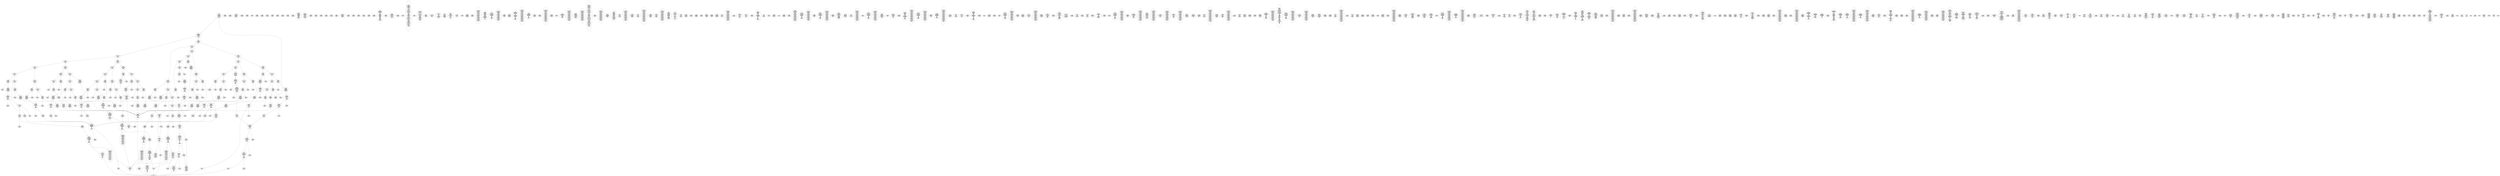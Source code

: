 /* Generated by GvGen v.1.0 (https://www.github.com/stricaud/gvgen) */

digraph G {
compound=true;
   node1 [label="[anywhere]"];
   node2 [label="# 0x0
PUSHX Data
PUSHX Data
MSTORE
PUSHX LogicData
CALLDATASIZE
LT
PUSHX Data
JUMPI
"];
   node3 [label="# 0xd
PUSHX Data
CALLDATALOAD
PUSHX BitData
SHR
PUSHX LogicData
GT
PUSHX Data
JUMPI
"];
   node4 [label="# 0x1e
PUSHX LogicData
GT
PUSHX Data
JUMPI
"];
   node5 [label="# 0x29
PUSHX LogicData
GT
PUSHX Data
JUMPI
"];
   node6 [label="# 0x34
PUSHX LogicData
GT
PUSHX Data
JUMPI
"];
   node7 [label="# 0x3f
PUSHX LogicData
EQ
PUSHX Data
JUMPI
"];
   node8 [label="# 0x4a
PUSHX LogicData
EQ
PUSHX Data
JUMPI
"];
   node9 [label="# 0x55
PUSHX LogicData
EQ
PUSHX Data
JUMPI
"];
   node10 [label="# 0x60
PUSHX Data
REVERT
"];
   node11 [label="# 0x64
JUMPDEST
PUSHX LogicData
EQ
PUSHX Data
JUMPI
"];
   node12 [label="# 0x70
PUSHX LogicData
EQ
PUSHX Data
JUMPI
"];
   node13 [label="# 0x7b
PUSHX Data
REVERT
"];
   node14 [label="# 0x7f
JUMPDEST
PUSHX LogicData
GT
PUSHX Data
JUMPI
"];
   node15 [label="# 0x8b
PUSHX LogicData
EQ
PUSHX Data
JUMPI
"];
   node16 [label="# 0x96
PUSHX LogicData
EQ
PUSHX Data
JUMPI
"];
   node17 [label="# 0xa1
PUSHX LogicData
EQ
PUSHX Data
JUMPI
"];
   node18 [label="# 0xac
PUSHX Data
REVERT
"];
   node19 [label="# 0xb0
JUMPDEST
PUSHX LogicData
EQ
PUSHX Data
JUMPI
"];
   node20 [label="# 0xbc
PUSHX LogicData
EQ
PUSHX Data
JUMPI
"];
   node21 [label="# 0xc7
PUSHX Data
REVERT
"];
   node22 [label="# 0xcb
JUMPDEST
PUSHX LogicData
GT
PUSHX Data
JUMPI
"];
   node23 [label="# 0xd7
PUSHX LogicData
GT
PUSHX Data
JUMPI
"];
   node24 [label="# 0xe2
PUSHX LogicData
EQ
PUSHX Data
JUMPI
"];
   node25 [label="# 0xed
PUSHX LogicData
EQ
PUSHX Data
JUMPI
"];
   node26 [label="# 0xf8
PUSHX LogicData
EQ
PUSHX Data
JUMPI
"];
   node27 [label="# 0x103
PUSHX Data
REVERT
"];
   node28 [label="# 0x107
JUMPDEST
PUSHX LogicData
EQ
PUSHX Data
JUMPI
"];
   node29 [label="# 0x113
PUSHX LogicData
EQ
PUSHX Data
JUMPI
"];
   node30 [label="# 0x11e
PUSHX Data
REVERT
"];
   node31 [label="# 0x122
JUMPDEST
PUSHX LogicData
EQ
PUSHX Data
JUMPI
"];
   node32 [label="# 0x12e
PUSHX LogicData
EQ
PUSHX Data
JUMPI
"];
   node33 [label="# 0x139
PUSHX LogicData
EQ
PUSHX Data
JUMPI
"];
   node34 [label="# 0x144
PUSHX LogicData
EQ
PUSHX Data
JUMPI
"];
   node35 [label="# 0x14f
PUSHX Data
REVERT
"];
   node36 [label="# 0x153
JUMPDEST
PUSHX LogicData
GT
PUSHX Data
JUMPI
"];
   node37 [label="# 0x15f
PUSHX LogicData
GT
PUSHX Data
JUMPI
"];
   node38 [label="# 0x16a
PUSHX LogicData
GT
PUSHX Data
JUMPI
"];
   node39 [label="# 0x175
PUSHX LogicData
EQ
PUSHX Data
JUMPI
"];
   node40 [label="# 0x180
PUSHX LogicData
EQ
PUSHX Data
JUMPI
"];
   node41 [label="# 0x18b
PUSHX LogicData
EQ
PUSHX Data
JUMPI
"];
   node42 [label="# 0x196
PUSHX Data
REVERT
"];
   node43 [label="# 0x19a
JUMPDEST
PUSHX LogicData
EQ
PUSHX Data
JUMPI
"];
   node44 [label="# 0x1a6
PUSHX LogicData
EQ
PUSHX Data
JUMPI
"];
   node45 [label="# 0x1b1
PUSHX Data
REVERT
"];
   node46 [label="# 0x1b5
JUMPDEST
PUSHX LogicData
EQ
PUSHX Data
JUMPI
"];
   node47 [label="# 0x1c1
PUSHX LogicData
EQ
PUSHX Data
JUMPI
"];
   node48 [label="# 0x1cc
PUSHX LogicData
EQ
PUSHX Data
JUMPI
"];
   node49 [label="# 0x1d7
PUSHX LogicData
EQ
PUSHX Data
JUMPI
"];
   node50 [label="# 0x1e2
PUSHX Data
REVERT
"];
   node51 [label="# 0x1e6
JUMPDEST
PUSHX LogicData
GT
PUSHX Data
JUMPI
"];
   node52 [label="# 0x1f2
PUSHX LogicData
GT
PUSHX Data
JUMPI
"];
   node53 [label="# 0x1fd
PUSHX LogicData
EQ
PUSHX Data
JUMPI
"];
   node54 [label="# 0x208
PUSHX LogicData
EQ
PUSHX Data
JUMPI
"];
   node55 [label="# 0x213
PUSHX LogicData
EQ
PUSHX Data
JUMPI
"];
   node56 [label="# 0x21e
PUSHX Data
REVERT
"];
   node57 [label="# 0x222
JUMPDEST
PUSHX LogicData
EQ
PUSHX Data
JUMPI
"];
   node58 [label="# 0x22e
PUSHX LogicData
EQ
PUSHX Data
JUMPI
"];
   node59 [label="# 0x239
PUSHX Data
REVERT
"];
   node60 [label="# 0x23d
JUMPDEST
PUSHX LogicData
EQ
PUSHX Data
JUMPI
"];
   node61 [label="# 0x249
PUSHX LogicData
EQ
PUSHX Data
JUMPI
"];
   node62 [label="# 0x254
PUSHX LogicData
EQ
PUSHX Data
JUMPI
"];
   node63 [label="# 0x25f
PUSHX LogicData
EQ
PUSHX Data
JUMPI
"];
   node64 [label="# 0x26a
JUMPDEST
PUSHX Data
REVERT
"];
   node65 [label="# 0x26f
JUMPDEST
CALLVALUE
ISZERO
PUSHX Data
JUMPI
"];
   node66 [label="# 0x277
PUSHX Data
REVERT
"];
   node67 [label="# 0x27b
JUMPDEST
PUSHX Data
PUSHX Data
CALLDATASIZE
PUSHX Data
PUSHX Data
JUMP
"];
   node68 [label="# 0x28a
JUMPDEST
PUSHX Data
JUMP
"];
   node69 [label="# 0x28f
JUMPDEST
PUSHX MemData
MLOAD
ISZERO
ISZERO
MSTORE
PUSHX ArithData
ADD
"];
   node70 [label="# 0x29b
JUMPDEST
PUSHX MemData
MLOAD
SUB
RETURN
"];
   node71 [label="# 0x2a4
JUMPDEST
CALLVALUE
ISZERO
PUSHX Data
JUMPI
"];
   node72 [label="# 0x2ac
PUSHX Data
REVERT
"];
   node73 [label="# 0x2b0
JUMPDEST
PUSHX Data
PUSHX Data
CALLDATASIZE
PUSHX Data
PUSHX Data
JUMP
"];
   node74 [label="# 0x2bf
JUMPDEST
PUSHX Data
JUMP
"];
   node75 [label="# 0x2c4
JUMPDEST
CALLVALUE
ISZERO
PUSHX Data
JUMPI
"];
   node76 [label="# 0x2cc
PUSHX Data
REVERT
"];
   node77 [label="# 0x2d0
JUMPDEST
PUSHX Data
PUSHX Data
JUMP
"];
   node78 [label="# 0x2d9
JUMPDEST
PUSHX MemData
MLOAD
PUSHX Data
PUSHX Data
JUMP
"];
   node79 [label="# 0x2e6
JUMPDEST
CALLVALUE
ISZERO
PUSHX Data
JUMPI
"];
   node80 [label="# 0x2ee
PUSHX Data
REVERT
"];
   node81 [label="# 0x2f2
JUMPDEST
PUSHX Data
PUSHX Data
CALLDATASIZE
PUSHX Data
PUSHX Data
JUMP
"];
   node82 [label="# 0x301
JUMPDEST
PUSHX Data
JUMP
"];
   node83 [label="# 0x306
JUMPDEST
PUSHX MemData
MLOAD
PUSHX ArithData
PUSHX BitData
PUSHX BitData
SHL
SUB
AND
MSTORE
PUSHX ArithData
ADD
PUSHX Data
JUMP
"];
   node84 [label="# 0x31e
JUMPDEST
CALLVALUE
ISZERO
PUSHX Data
JUMPI
"];
   node85 [label="# 0x326
PUSHX Data
REVERT
"];
   node86 [label="# 0x32a
JUMPDEST
PUSHX Data
PUSHX Data
CALLDATASIZE
PUSHX Data
PUSHX Data
JUMP
"];
   node87 [label="# 0x339
JUMPDEST
PUSHX Data
JUMP
"];
   node88 [label="# 0x33e
JUMPDEST
STOP
"];
   node89 [label="# 0x340
JUMPDEST
CALLVALUE
ISZERO
PUSHX Data
JUMPI
"];
   node90 [label="# 0x348
PUSHX Data
REVERT
"];
   node91 [label="# 0x34c
JUMPDEST
PUSHX Data
PUSHX Data
CALLDATASIZE
PUSHX Data
PUSHX Data
JUMP
"];
   node92 [label="# 0x35b
JUMPDEST
PUSHX Data
JUMP
"];
   node93 [label="# 0x360
JUMPDEST
PUSHX Data
PUSHX Data
CALLDATASIZE
PUSHX Data
PUSHX Data
JUMP
"];
   node94 [label="# 0x36e
JUMPDEST
PUSHX Data
JUMP
"];
   node95 [label="# 0x373
JUMPDEST
CALLVALUE
ISZERO
PUSHX Data
JUMPI
"];
   node96 [label="# 0x37b
PUSHX Data
REVERT
"];
   node97 [label="# 0x37f
JUMPDEST
PUSHX StorData
SLOAD
"];
   node98 [label="# 0x384
JUMPDEST
PUSHX MemData
MLOAD
MSTORE
PUSHX ArithData
ADD
PUSHX Data
JUMP
"];
   node99 [label="# 0x392
JUMPDEST
CALLVALUE
ISZERO
PUSHX Data
JUMPI
"];
   node100 [label="# 0x39a
PUSHX Data
REVERT
"];
   node101 [label="# 0x39e
JUMPDEST
PUSHX Data
PUSHX Data
CALLDATASIZE
PUSHX Data
PUSHX Data
JUMP
"];
   node102 [label="# 0x3ad
JUMPDEST
PUSHX Data
JUMP
"];
   node103 [label="# 0x3b2
JUMPDEST
CALLVALUE
ISZERO
PUSHX Data
JUMPI
"];
   node104 [label="# 0x3ba
PUSHX Data
REVERT
"];
   node105 [label="# 0x3be
JUMPDEST
PUSHX Data
PUSHX Data
CALLDATASIZE
PUSHX Data
PUSHX Data
JUMP
"];
   node106 [label="# 0x3cd
JUMPDEST
PUSHX Data
JUMP
"];
   node107 [label="# 0x3d2
JUMPDEST
CALLVALUE
ISZERO
PUSHX Data
JUMPI
"];
   node108 [label="# 0x3da
PUSHX Data
REVERT
"];
   node109 [label="# 0x3de
JUMPDEST
PUSHX Data
PUSHX Data
CALLDATASIZE
PUSHX Data
PUSHX Data
JUMP
"];
   node110 [label="# 0x3ed
JUMPDEST
PUSHX Data
JUMP
"];
   node111 [label="# 0x3f2
JUMPDEST
CALLVALUE
ISZERO
PUSHX Data
JUMPI
"];
   node112 [label="# 0x3fa
PUSHX Data
REVERT
"];
   node113 [label="# 0x3fe
JUMPDEST
PUSHX Data
PUSHX Data
JUMP
"];
   node114 [label="# 0x407
JUMPDEST
CALLVALUE
ISZERO
PUSHX Data
JUMPI
"];
   node115 [label="# 0x40f
PUSHX Data
REVERT
"];
   node116 [label="# 0x413
JUMPDEST
PUSHX Data
PUSHX Data
JUMP
"];
   node117 [label="# 0x41c
JUMPDEST
CALLVALUE
ISZERO
PUSHX Data
JUMPI
"];
   node118 [label="# 0x424
PUSHX Data
REVERT
"];
   node119 [label="# 0x428
JUMPDEST
PUSHX Data
PUSHX Data
CALLDATASIZE
PUSHX Data
PUSHX Data
JUMP
"];
   node120 [label="# 0x437
JUMPDEST
PUSHX Data
JUMP
"];
   node121 [label="# 0x43c
JUMPDEST
CALLVALUE
ISZERO
PUSHX Data
JUMPI
"];
   node122 [label="# 0x444
PUSHX Data
REVERT
"];
   node123 [label="# 0x448
JUMPDEST
PUSHX Data
PUSHX Data
CALLDATASIZE
PUSHX Data
PUSHX Data
JUMP
"];
   node124 [label="# 0x457
JUMPDEST
PUSHX Data
JUMP
"];
   node125 [label="# 0x45c
JUMPDEST
CALLVALUE
ISZERO
PUSHX Data
JUMPI
"];
   node126 [label="# 0x464
PUSHX Data
REVERT
"];
   node127 [label="# 0x468
JUMPDEST
PUSHX Data
PUSHX Data
CALLDATASIZE
PUSHX Data
PUSHX Data
JUMP
"];
   node128 [label="# 0x477
JUMPDEST
PUSHX Data
JUMP
"];
   node129 [label="# 0x47c
JUMPDEST
CALLVALUE
ISZERO
PUSHX Data
JUMPI
"];
   node130 [label="# 0x484
PUSHX Data
REVERT
"];
   node131 [label="# 0x488
JUMPDEST
PUSHX Data
PUSHX Data
CALLDATASIZE
PUSHX Data
PUSHX Data
JUMP
"];
   node132 [label="# 0x497
JUMPDEST
PUSHX Data
PUSHX Data
MSTORE
PUSHX Data
MSTORE
PUSHX Data
SHA3
SLOAD
PUSHX BitData
AND
JUMP
"];
   node133 [label="# 0x4ac
JUMPDEST
PUSHX MemData
MLOAD
PUSHX BitData
AND
MSTORE
PUSHX ArithData
ADD
PUSHX Data
JUMP
"];
   node134 [label="# 0x4be
JUMPDEST
CALLVALUE
ISZERO
PUSHX Data
JUMPI
"];
   node135 [label="# 0x4c6
PUSHX Data
REVERT
"];
   node136 [label="# 0x4ca
JUMPDEST
PUSHX Data
PUSHX Data
CALLDATASIZE
PUSHX Data
PUSHX Data
JUMP
"];
   node137 [label="# 0x4d9
JUMPDEST
PUSHX Data
JUMP
"];
   node138 [label="# 0x4de
JUMPDEST
CALLVALUE
ISZERO
PUSHX Data
JUMPI
"];
   node139 [label="# 0x4e6
PUSHX Data
REVERT
"];
   node140 [label="# 0x4ea
JUMPDEST
PUSHX StorData
SLOAD
PUSHX Data
PUSHX Data
DIV
PUSHX BitData
AND
JUMP
"];
   node141 [label="# 0x4fd
JUMPDEST
CALLVALUE
ISZERO
PUSHX Data
JUMPI
"];
   node142 [label="# 0x505
PUSHX Data
REVERT
"];
   node143 [label="# 0x509
JUMPDEST
PUSHX StorData
SLOAD
PUSHX Data
PUSHX BitData
AND
JUMP
"];
   node144 [label="# 0x517
JUMPDEST
CALLVALUE
ISZERO
PUSHX Data
JUMPI
"];
   node145 [label="# 0x51f
PUSHX Data
REVERT
"];
   node146 [label="# 0x523
JUMPDEST
PUSHX Data
PUSHX Data
CALLDATASIZE
PUSHX Data
PUSHX Data
JUMP
"];
   node147 [label="# 0x532
JUMPDEST
PUSHX Data
JUMP
"];
   node148 [label="# 0x537
JUMPDEST
CALLVALUE
ISZERO
PUSHX Data
JUMPI
"];
   node149 [label="# 0x53f
PUSHX Data
REVERT
"];
   node150 [label="# 0x543
JUMPDEST
PUSHX Data
PUSHX Data
CALLDATASIZE
PUSHX Data
PUSHX Data
JUMP
"];
   node151 [label="# 0x552
JUMPDEST
PUSHX Data
JUMP
"];
   node152 [label="# 0x557
JUMPDEST
CALLVALUE
ISZERO
PUSHX Data
JUMPI
"];
   node153 [label="# 0x55f
PUSHX Data
REVERT
"];
   node154 [label="# 0x563
JUMPDEST
PUSHX Data
PUSHX Data
CALLDATASIZE
PUSHX Data
PUSHX Data
JUMP
"];
   node155 [label="# 0x572
JUMPDEST
PUSHX Data
JUMP
"];
   node156 [label="# 0x577
JUMPDEST
CALLVALUE
ISZERO
PUSHX Data
JUMPI
"];
   node157 [label="# 0x57f
PUSHX Data
REVERT
"];
   node158 [label="# 0x583
JUMPDEST
PUSHX Data
PUSHX Data
JUMP
"];
   node159 [label="# 0x58c
JUMPDEST
CALLVALUE
ISZERO
PUSHX Data
JUMPI
"];
   node160 [label="# 0x594
PUSHX Data
REVERT
"];
   node161 [label="# 0x598
JUMPDEST
PUSHX Data
PUSHX Data
CALLDATASIZE
PUSHX Data
PUSHX Data
JUMP
"];
   node162 [label="# 0x5a7
JUMPDEST
PUSHX Data
JUMP
"];
   node163 [label="# 0x5ac
JUMPDEST
CALLVALUE
ISZERO
PUSHX Data
JUMPI
"];
   node164 [label="# 0x5b4
PUSHX Data
REVERT
"];
   node165 [label="# 0x5b8
JUMPDEST
PUSHX Data
PUSHX Data
CALLDATASIZE
PUSHX Data
PUSHX Data
JUMP
"];
   node166 [label="# 0x5c7
JUMPDEST
PUSHX Data
JUMP
"];
   node167 [label="# 0x5cc
JUMPDEST
PUSHX MemData
MLOAD
PUSHX Data
PUSHX Data
JUMP
"];
   node168 [label="# 0x5d9
JUMPDEST
CALLVALUE
ISZERO
PUSHX Data
JUMPI
"];
   node169 [label="# 0x5e1
PUSHX Data
REVERT
"];
   node170 [label="# 0x5e5
JUMPDEST
PUSHX StorData
SLOAD
PUSHX ArithData
PUSHX BitData
PUSHX BitData
SHL
SUB
AND
PUSHX Data
JUMP
"];
   node171 [label="# 0x5f7
JUMPDEST
CALLVALUE
ISZERO
PUSHX Data
JUMPI
"];
   node172 [label="# 0x5ff
PUSHX Data
REVERT
"];
   node173 [label="# 0x603
JUMPDEST
PUSHX Data
PUSHX Data
CALLDATASIZE
PUSHX Data
PUSHX Data
JUMP
"];
   node174 [label="# 0x612
JUMPDEST
PUSHX Data
JUMP
"];
   node175 [label="# 0x617
JUMPDEST
CALLVALUE
ISZERO
PUSHX Data
JUMPI
"];
   node176 [label="# 0x61f
PUSHX Data
REVERT
"];
   node177 [label="# 0x623
JUMPDEST
PUSHX Data
PUSHX Data
JUMP
"];
   node178 [label="# 0x62c
JUMPDEST
PUSHX Data
PUSHX Data
CALLDATASIZE
PUSHX Data
PUSHX Data
JUMP
"];
   node179 [label="# 0x63a
JUMPDEST
PUSHX Data
JUMP
"];
   node180 [label="# 0x63f
JUMPDEST
CALLVALUE
ISZERO
PUSHX Data
JUMPI
"];
   node181 [label="# 0x647
PUSHX Data
REVERT
"];
   node182 [label="# 0x64b
JUMPDEST
PUSHX Data
PUSHX Data
CALLDATASIZE
PUSHX Data
PUSHX Data
JUMP
"];
   node183 [label="# 0x65a
JUMPDEST
PUSHX Data
JUMP
"];
   node184 [label="# 0x65f
JUMPDEST
CALLVALUE
ISZERO
PUSHX Data
JUMPI
"];
   node185 [label="# 0x667
PUSHX Data
REVERT
"];
   node186 [label="# 0x66b
JUMPDEST
PUSHX Data
PUSHX Data
CALLDATASIZE
PUSHX Data
PUSHX Data
JUMP
"];
   node187 [label="# 0x67a
JUMPDEST
PUSHX Data
JUMP
"];
   node188 [label="# 0x67f
JUMPDEST
CALLVALUE
ISZERO
PUSHX Data
JUMPI
"];
   node189 [label="# 0x687
PUSHX Data
REVERT
"];
   node190 [label="# 0x68b
JUMPDEST
PUSHX Data
PUSHX Data
CALLDATASIZE
PUSHX Data
PUSHX Data
JUMP
"];
   node191 [label="# 0x69a
JUMPDEST
PUSHX Data
JUMP
"];
   node192 [label="# 0x69f
JUMPDEST
CALLVALUE
ISZERO
PUSHX Data
JUMPI
"];
   node193 [label="# 0x6a7
PUSHX Data
REVERT
"];
   node194 [label="# 0x6ab
JUMPDEST
PUSHX Data
PUSHX Data
CALLDATASIZE
PUSHX Data
PUSHX Data
JUMP
"];
   node195 [label="# 0x6ba
JUMPDEST
PUSHX Data
JUMP
"];
   node196 [label="# 0x6bf
JUMPDEST
CALLVALUE
ISZERO
PUSHX Data
JUMPI
"];
   node197 [label="# 0x6c7
PUSHX Data
REVERT
"];
   node198 [label="# 0x6cb
JUMPDEST
PUSHX Data
PUSHX Data
CALLDATASIZE
PUSHX Data
PUSHX Data
JUMP
"];
   node199 [label="# 0x6da
JUMPDEST
PUSHX ArithData
PUSHX BitData
PUSHX BitData
SHL
SUB
AND
PUSHX Data
MSTORE
PUSHX Data
PUSHX Data
MSTORE
PUSHX Data
SHA3
AND
MSTORE
MSTORE
SHA3
SLOAD
PUSHX BitData
AND
JUMP
"];
   node200 [label="# 0x708
JUMPDEST
CALLVALUE
ISZERO
PUSHX Data
JUMPI
"];
   node201 [label="# 0x710
PUSHX Data
REVERT
"];
   node202 [label="# 0x714
JUMPDEST
PUSHX Data
PUSHX Data
CALLDATASIZE
PUSHX Data
PUSHX Data
JUMP
"];
   node203 [label="# 0x723
JUMPDEST
PUSHX Data
JUMP
"];
   node204 [label="# 0x728
JUMPDEST
CALLVALUE
ISZERO
PUSHX Data
JUMPI
"];
   node205 [label="# 0x730
PUSHX Data
REVERT
"];
   node206 [label="# 0x734
JUMPDEST
PUSHX Data
PUSHX Data
JUMP
"];
   node207 [label="# 0x73d
JUMPDEST
PUSHX Data
PUSHX BitData
AND
PUSHX LogicData
EQ
PUSHX Data
JUMPI
"];
   node208 [label="# 0x78a
PUSHX Data
PUSHX Data
JUMP
"];
   node209 [label="# 0x793
JUMPDEST
JUMP
"];
   node210 [label="# 0x799
JUMPDEST
PUSHX MemData
MLOAD
PUSHX BitData
CALLER
PUSHX BitData
SHL
AND
PUSHX ArithData
ADD
MSTORE
PUSHX Data
PUSHX ArithData
ADD
PUSHX MemData
MLOAD
PUSHX ArithData
SUB
SUB
MSTORE
PUSHX Data
MSTORE
MLOAD
PUSHX ArithData
ADD
SHA3
PUSHX Data
PUSHX ArithData
MUL
PUSHX ArithData
ADD
PUSHX MemData
MLOAD
ADD
PUSHX Data
MSTORE
MSTORE
PUSHX ArithData
ADD
PUSHX ArithData
MUL
CALLDATACOPY
PUSHX Data
ADD
MSTORE
PUSHX Data
JUMP
"];
   node211 [label="# 0x824
JUMPDEST
JUMP
"];
   node212 [label="# 0x82c
JUMPDEST
PUSHX Data
PUSHX StorData
SLOAD
PUSHX Data
PUSHX Data
JUMP
"];
   node213 [label="# 0x83b
JUMPDEST
PUSHX ArithData
ADD
PUSHX ArithData
DIV
MUL
PUSHX ArithData
ADD
PUSHX MemData
MLOAD
ADD
PUSHX Data
MSTORE
MSTORE
PUSHX ArithData
ADD
SLOAD
PUSHX Data
PUSHX Data
JUMP
"];
   node214 [label="# 0x867
JUMPDEST
ISZERO
PUSHX Data
JUMPI
"];
   node215 [label="# 0x86e
PUSHX LogicData
LT
PUSHX Data
JUMPI
"];
   node216 [label="# 0x876
PUSHX ArithData
SLOAD
DIV
MUL
MSTORE
PUSHX ArithData
ADD
PUSHX Data
JUMP
"];
   node217 [label="# 0x889
JUMPDEST
ADD
PUSHX Data
MSTORE
PUSHX Data
PUSHX Data
SHA3
"];
   node218 [label="# 0x897
JUMPDEST
SLOAD
MSTORE
PUSHX ArithData
ADD
PUSHX ArithData
ADD
GT
PUSHX Data
JUMPI
"];
   node219 [label="# 0x8ab
SUB
PUSHX BitData
AND
ADD
"];
   node220 [label="# 0x8b4
JUMPDEST
JUMP
"];
   node221 [label="# 0x8be
JUMPDEST
PUSHX Data
PUSHX Data
PUSHX Data
JUMP
"];
   node222 [label="# 0x8c9
JUMPDEST
PUSHX Data
JUMPI
"];
   node223 [label="# 0x8ce
PUSHX MemData
MLOAD
PUSHX BitData
PUSHX BitData
SHL
MSTORE
PUSHX Data
PUSHX ArithData
ADD
MSTORE
PUSHX Data
PUSHX ArithData
ADD
MSTORE
PUSHX Data
PUSHX ArithData
ADD
MSTORE
PUSHX Data
PUSHX ArithData
ADD
MSTORE
PUSHX ArithData
ADD
"];
   node224 [label="# 0x937
JUMPDEST
PUSHX MemData
MLOAD
SUB
REVERT
"];
   node225 [label="# 0x940
JUMPDEST
PUSHX Data
MSTORE
PUSHX Data
PUSHX Data
MSTORE
PUSHX Data
SHA3
SLOAD
PUSHX ArithData
PUSHX BitData
PUSHX BitData
SHL
SUB
AND
JUMP
"];
   node226 [label="# 0x95c
JUMPDEST
PUSHX StorData
SLOAD
PUSHX ArithData
PUSHX BitData
PUSHX BitData
SHL
SUB
AND
CALLER
EQ
PUSHX Data
JUMPI
"];
   node227 [label="# 0x96f
PUSHX MemData
MLOAD
PUSHX BitData
PUSHX BitData
SHL
MSTORE
PUSHX Data
PUSHX ArithData
ADD
MSTORE
PUSHX ArithData
ADD
MSTORE
PUSHX Data
PUSHX ArithData
ADD
MSTORE
PUSHX ArithData
ADD
PUSHX Data
JUMP
"];
   node228 [label="# 0x9b6
JUMPDEST
PUSHX Data
SSTORE
JUMP
"];
   node229 [label="# 0x9bb
JUMPDEST
PUSHX Data
PUSHX Data
PUSHX Data
JUMP
"];
   node230 [label="# 0x9c6
JUMPDEST
PUSHX ArithData
PUSHX BitData
PUSHX BitData
SHL
SUB
AND
PUSHX ArithData
PUSHX BitData
PUSHX BitData
SHL
SUB
AND
EQ
ISZERO
PUSHX Data
JUMPI
"];
   node231 [label="# 0x9e3
PUSHX MemData
MLOAD
PUSHX BitData
PUSHX BitData
SHL
MSTORE
PUSHX Data
PUSHX ArithData
ADD
MSTORE
PUSHX Data
PUSHX ArithData
ADD
MSTORE
PUSHX Data
PUSHX ArithData
ADD
MSTORE
PUSHX Data
PUSHX ArithData
ADD
MSTORE
PUSHX ArithData
ADD
PUSHX Data
JUMP
"];
   node232 [label="# 0xa50
JUMPDEST
CALLER
PUSHX ArithData
PUSHX BitData
PUSHX BitData
SHL
SUB
AND
EQ
PUSHX Data
JUMPI
"];
   node233 [label="# 0xa62
PUSHX Data
CALLER
PUSHX Data
JUMP
"];
   node234 [label="# 0xa6c
JUMPDEST
PUSHX Data
JUMPI
"];
   node235 [label="# 0xa71
PUSHX MemData
MLOAD
PUSHX BitData
PUSHX BitData
SHL
MSTORE
PUSHX Data
PUSHX ArithData
ADD
MSTORE
PUSHX Data
PUSHX ArithData
ADD
MSTORE
PUSHX Data
PUSHX ArithData
ADD
MSTORE
PUSHX Data
PUSHX ArithData
ADD
MSTORE
PUSHX ArithData
ADD
PUSHX Data
JUMP
"];
   node236 [label="# 0xade
JUMPDEST
PUSHX Data
PUSHX Data
JUMP
"];
   node237 [label="# 0xae8
JUMPDEST
JUMP
"];
   node238 [label="# 0xaed
JUMPDEST
PUSHX LogicData
PUSHX StorData
SLOAD
EQ
ISZERO
PUSHX Data
JUMPI
"];
   node239 [label="# 0xaf9
PUSHX MemData
MLOAD
PUSHX BitData
PUSHX BitData
SHL
MSTORE
PUSHX Data
PUSHX ArithData
ADD
MSTORE
PUSHX Data
PUSHX ArithData
ADD
MSTORE
PUSHX Data
PUSHX ArithData
ADD
MSTORE
PUSHX ArithData
ADD
PUSHX Data
JUMP
"];
   node240 [label="# 0xb40
JUMPDEST
PUSHX Data
PUSHX Data
SSTORE
PUSHX StorData
SLOAD
PUSHX BitData
AND
PUSHX Data
JUMPI
"];
   node241 [label="# 0xb50
PUSHX MemData
MLOAD
PUSHX BitData
PUSHX BitData
SHL
MSTORE
PUSHX Data
PUSHX ArithData
ADD
MSTORE
PUSHX Data
PUSHX ArithData
ADD
MSTORE
PUSHX Data
PUSHX ArithData
ADD
MSTORE
PUSHX ArithData
ADD
PUSHX Data
JUMP
"];
   node242 [label="# 0xb97
JUMPDEST
PUSHX MemData
MLOAD
PUSHX BitData
CALLER
PUSHX BitData
SHL
AND
PUSHX ArithData
ADD
MSTORE
PUSHX Data
PUSHX ArithData
ADD
PUSHX MemData
MLOAD
PUSHX ArithData
SUB
SUB
MSTORE
PUSHX Data
MSTORE
MLOAD
PUSHX ArithData
ADD
SHA3
PUSHX Data
PUSHX ArithData
MUL
PUSHX ArithData
ADD
PUSHX MemData
MLOAD
ADD
PUSHX Data
MSTORE
MSTORE
PUSHX ArithData
ADD
PUSHX ArithData
MUL
CALLDATACOPY
PUSHX Data
ADD
MSTORE
PUSHX Data
JUMP
"];
   node243 [label="# 0xc20
JUMPDEST
PUSHX Data
JUMPI
"];
   node244 [label="# 0xc25
PUSHX MemData
MLOAD
PUSHX BitData
PUSHX BitData
SHL
MSTORE
PUSHX Data
PUSHX ArithData
ADD
MSTORE
PUSHX Data
PUSHX ArithData
ADD
MSTORE
PUSHX Data
PUSHX ArithData
ADD
MSTORE
PUSHX ArithData
ADD
PUSHX Data
JUMP
"];
   node245 [label="# 0xc6c
JUMPDEST
PUSHX Data
PUSHX Data
PUSHX StorData
SLOAD
JUMP
"];
   node246 [label="# 0xc77
JUMPDEST
CALLER
PUSHX Data
MSTORE
PUSHX Data
PUSHX Data
MSTORE
PUSHX Data
SHA3
SLOAD
PUSHX StorData
SLOAD
PUSHX Data
PUSHX BitData
AND
PUSHX Data
JUMP
"];
   node247 [label="# 0xc9c
JUMPDEST
GT
ISZERO
PUSHX Data
JUMPI
"];
   node248 [label="# 0xca7
PUSHX MemData
MLOAD
PUSHX BitData
PUSHX BitData
SHL
MSTORE
PUSHX Data
PUSHX ArithData
ADD
MSTORE
PUSHX Data
PUSHX ArithData
ADD
MSTORE
PUSHX Data
PUSHX ArithData
ADD
MSTORE
PUSHX ArithData
ADD
PUSHX Data
JUMP
"];
   node249 [label="# 0xcee
JUMPDEST
PUSHX StorData
SLOAD
PUSHX Data
PUSHX Data
JUMP
"];
   node250 [label="# 0xcfb
JUMPDEST
GT
ISZERO
PUSHX Data
JUMPI
"];
   node251 [label="# 0xd02
PUSHX MemData
MLOAD
PUSHX BitData
PUSHX BitData
SHL
MSTORE
PUSHX Data
PUSHX ArithData
ADD
MSTORE
PUSHX Data
PUSHX ArithData
ADD
MSTORE
PUSHX Data
PUSHX ArithData
ADD
MSTORE
PUSHX Data
PUSHX ArithData
ADD
MSTORE
PUSHX ArithData
ADD
PUSHX Data
JUMP
"];
   node252 [label="# 0xd6f
JUMPDEST
PUSHX StorData
SLOAD
PUSHX Data
PUSHX Data
JUMP
"];
   node253 [label="# 0xd7d
JUMPDEST
CALLVALUE
LT
ISZERO
PUSHX Data
JUMPI
"];
   node254 [label="# 0xd85
PUSHX MemData
MLOAD
PUSHX BitData
PUSHX BitData
SHL
MSTORE
PUSHX Data
PUSHX ArithData
ADD
MSTORE
PUSHX Data
PUSHX ArithData
ADD
MSTORE
PUSHX Data
PUSHX ArithData
ADD
MSTORE
PUSHX ArithData
ADD
PUSHX Data
JUMP
"];
   node255 [label="# 0xdcc
JUMPDEST
CALLER
PUSHX Data
MSTORE
PUSHX Data
PUSHX Data
MSTORE
PUSHX Data
SHA3
SLOAD
PUSHX Data
PUSHX BitData
AND
PUSHX Data
JUMP
"];
   node256 [label="# 0xdee
JUMPDEST
PUSHX ArithData
EXP
SLOAD
PUSHX ArithData
MUL
NOT
AND
PUSHX BitData
AND
MUL
OR
SSTORE
PUSHX Data
"];
   node257 [label="# 0xe09
JUMPDEST
LT
ISZERO
PUSHX Data
JUMPI
"];
   node258 [label="# 0xe12
PUSHX Data
CALLER
PUSHX Data
PUSHX Data
JUMP
"];
   node259 [label="# 0xe1f
JUMPDEST
PUSHX Data
JUMP
"];
   node260 [label="# 0xe24
JUMPDEST
PUSHX Data
PUSHX Data
JUMP
"];
   node261 [label="# 0xe2e
JUMPDEST
PUSHX Data
JUMP
"];
   node262 [label="# 0xe36
JUMPDEST
PUSHX Data
PUSHX Data
SSTORE
JUMP
"];
   node263 [label="# 0xe44
JUMPDEST
PUSHX Data
PUSHX Data
JUMP
"];
   node264 [label="# 0xe4f
JUMPDEST
PUSHX Data
PUSHX Data
PUSHX Data
JUMP
"];
   node265 [label="# 0xe5a
JUMPDEST
LT
PUSHX Data
JUMPI
"];
   node266 [label="# 0xe61
PUSHX MemData
MLOAD
PUSHX BitData
PUSHX BitData
SHL
MSTORE
PUSHX Data
PUSHX ArithData
ADD
MSTORE
PUSHX Data
PUSHX ArithData
ADD
MSTORE
PUSHX Data
PUSHX ArithData
ADD
MSTORE
PUSHX ArithData
ADD
PUSHX Data
JUMP
"];
   node267 [label="# 0xea8
JUMPDEST
PUSHX Data
"];
   node268 [label="# 0xeac
JUMPDEST
PUSHX StorData
SLOAD
LT
ISZERO
PUSHX Data
JUMPI
"];
   node269 [label="# 0xeb7
PUSHX StorData
SLOAD
LT
PUSHX Data
JUMPI
"];
   node270 [label="# 0xec2
PUSHX Data
PUSHX Data
JUMP
"];
   node271 [label="# 0xec9
JUMPDEST
PUSHX Data
MSTORE
PUSHX Data
SHA3
ADD
SLOAD
PUSHX ArithData
PUSHX BitData
PUSHX BitData
SHL
SUB
AND
AND
EQ
ISZERO
PUSHX Data
JUMPI
"];
   node272 [label="# 0xee9
EQ
ISZERO
PUSHX Data
JUMPI
"];
   node273 [label="# 0xef1
PUSHX Data
JUMP
"];
   node274 [label="# 0xef9
JUMPDEST
PUSHX Data
PUSHX Data
JUMP
"];
   node275 [label="# 0xf02
JUMPDEST
"];
   node276 [label="# 0xf05
JUMPDEST
PUSHX Data
PUSHX Data
JUMP
"];
   node277 [label="# 0xf0e
JUMPDEST
PUSHX Data
JUMP
"];
   node278 [label="# 0xf15
JUMPDEST
PUSHX MemData
MLOAD
PUSHX BitData
PUSHX BitData
SHL
MSTORE
PUSHX Data
PUSHX ArithData
ADD
MSTORE
PUSHX Data
PUSHX ArithData
ADD
MSTORE
PUSHX Data
PUSHX ArithData
ADD
MSTORE
PUSHX ArithData
ADD
PUSHX Data
JUMP
"];
   node279 [label="# 0xf5e
JUMPDEST
PUSHX StorData
SLOAD
PUSHX ArithData
PUSHX BitData
PUSHX BitData
SHL
SUB
AND
CALLER
EQ
PUSHX Data
JUMPI
"];
   node280 [label="# 0xf71
PUSHX MemData
MLOAD
PUSHX BitData
PUSHX BitData
SHL
MSTORE
PUSHX Data
PUSHX ArithData
ADD
MSTORE
PUSHX ArithData
ADD
MSTORE
PUSHX Data
PUSHX ArithData
ADD
MSTORE
PUSHX ArithData
ADD
PUSHX Data
JUMP
"];
   node281 [label="# 0xfb8
JUMPDEST
PUSHX Data
SSTORE
JUMP
"];
   node282 [label="# 0xfbd
JUMPDEST
PUSHX StorData
SLOAD
PUSHX ArithData
PUSHX BitData
PUSHX BitData
SHL
SUB
AND
CALLER
EQ
PUSHX Data
JUMPI
"];
   node283 [label="# 0xfd0
PUSHX MemData
MLOAD
PUSHX BitData
PUSHX BitData
SHL
MSTORE
PUSHX Data
PUSHX ArithData
ADD
MSTORE
PUSHX ArithData
ADD
MSTORE
PUSHX Data
PUSHX ArithData
ADD
MSTORE
PUSHX ArithData
ADD
PUSHX Data
JUMP
"];
   node284 [label="# 0x1017
JUMPDEST
PUSHX StorData
SLOAD
PUSHX BitData
AND
PUSHX ArithData
DIV
PUSHX BitData
AND
ISZERO
MUL
OR
SSTORE
JUMP
"];
   node285 [label="# 0x1051
JUMPDEST
PUSHX StorData
SLOAD
PUSHX ArithData
PUSHX BitData
PUSHX BitData
SHL
SUB
AND
CALLER
EQ
PUSHX Data
JUMPI
"];
   node286 [label="# 0x1064
PUSHX MemData
MLOAD
PUSHX BitData
PUSHX BitData
SHL
MSTORE
PUSHX Data
PUSHX ArithData
ADD
MSTORE
PUSHX ArithData
ADD
MSTORE
PUSHX Data
PUSHX ArithData
ADD
MSTORE
PUSHX ArithData
ADD
PUSHX Data
JUMP
"];
   node287 [label="# 0x10ab
JUMPDEST
PUSHX MemData
MLOAD
CALLER
SELFBALANCE
ISZERO
PUSHX ArithData
MUL
PUSHX Data
CALL
PUSHX Data
JUMPI
"];
   node288 [label="# 0x10cb
PUSHX Data
REVERT
"];
   node289 [label="# 0x10cf
JUMPDEST
JUMP
"];
   node290 [label="# 0x10d1
JUMPDEST
PUSHX StorData
SLOAD
PUSHX ArithData
PUSHX BitData
PUSHX BitData
SHL
SUB
AND
CALLER
EQ
PUSHX Data
JUMPI
"];
   node291 [label="# 0x10e4
PUSHX MemData
MLOAD
PUSHX BitData
PUSHX BitData
SHL
MSTORE
PUSHX Data
PUSHX ArithData
ADD
MSTORE
PUSHX ArithData
ADD
MSTORE
PUSHX Data
PUSHX ArithData
ADD
MSTORE
PUSHX ArithData
ADD
PUSHX Data
JUMP
"];
   node292 [label="# 0x112b
JUMPDEST
PUSHX Data
SSTORE
JUMP
"];
   node293 [label="# 0x1130
JUMPDEST
PUSHX Data
PUSHX MemData
MLOAD
PUSHX ArithData
ADD
PUSHX Data
MSTORE
PUSHX Data
MSTORE
PUSHX Data
JUMP
"];
   node294 [label="# 0x114b
JUMPDEST
PUSHX Data
PUSHX Data
PUSHX StorData
SLOAD
JUMP
"];
   node295 [label="# 0x1156
JUMPDEST
LT
PUSHX Data
JUMPI
"];
   node296 [label="# 0x115d
PUSHX MemData
MLOAD
PUSHX BitData
PUSHX BitData
SHL
MSTORE
PUSHX Data
PUSHX ArithData
ADD
MSTORE
PUSHX Data
PUSHX ArithData
ADD
MSTORE
PUSHX Data
PUSHX ArithData
ADD
MSTORE
PUSHX ArithData
ADD
PUSHX Data
JUMP
"];
   node297 [label="# 0x11a4
JUMPDEST
JUMP
"];
   node298 [label="# 0x11a8
JUMPDEST
PUSHX StorData
SLOAD
PUSHX ArithData
PUSHX BitData
PUSHX BitData
SHL
SUB
AND
CALLER
EQ
PUSHX Data
JUMPI
"];
   node299 [label="# 0x11bb
PUSHX MemData
MLOAD
PUSHX BitData
PUSHX BitData
SHL
MSTORE
PUSHX Data
PUSHX ArithData
ADD
MSTORE
PUSHX ArithData
ADD
MSTORE
PUSHX Data
PUSHX ArithData
ADD
MSTORE
PUSHX ArithData
ADD
PUSHX Data
JUMP
"];
   node300 [label="# 0x1202
JUMPDEST
MLOAD
PUSHX Data
PUSHX Data
PUSHX ArithData
ADD
PUSHX Data
JUMP
"];
   node301 [label="# 0x1215
JUMPDEST
JUMP
"];
   node302 [label="# 0x1219
JUMPDEST
PUSHX Data
PUSHX StorData
SLOAD
LT
PUSHX Data
JUMPI
"];
   node303 [label="# 0x1228
PUSHX Data
PUSHX Data
JUMP
"];
   node304 [label="# 0x122f
JUMPDEST
PUSHX Data
MSTORE
PUSHX Data
SHA3
ADD
SLOAD
PUSHX ArithData
PUSHX BitData
PUSHX BitData
SHL
SUB
AND
PUSHX Data
JUMPI
"];
   node305 [label="# 0x124c
PUSHX MemData
MLOAD
PUSHX BitData
PUSHX BitData
SHL
MSTORE
PUSHX Data
PUSHX ArithData
ADD
MSTORE
PUSHX Data
PUSHX ArithData
ADD
MSTORE
PUSHX Data
PUSHX ArithData
ADD
MSTORE
PUSHX Data
PUSHX ArithData
ADD
MSTORE
PUSHX ArithData
ADD
PUSHX Data
JUMP
"];
   node306 [label="# 0x12b9
JUMPDEST
PUSHX StorData
SLOAD
PUSHX ArithData
PUSHX BitData
PUSHX BitData
SHL
SUB
AND
CALLER
EQ
PUSHX Data
JUMPI
"];
   node307 [label="# 0x12cc
PUSHX MemData
MLOAD
PUSHX BitData
PUSHX BitData
SHL
MSTORE
PUSHX Data
PUSHX ArithData
ADD
MSTORE
PUSHX ArithData
ADD
MSTORE
PUSHX Data
PUSHX ArithData
ADD
MSTORE
PUSHX ArithData
ADD
PUSHX Data
JUMP
"];
   node308 [label="# 0x1313
JUMPDEST
PUSHX Data
SSTORE
JUMP
"];
   node309 [label="# 0x1318
JUMPDEST
PUSHX Data
PUSHX ArithData
PUSHX BitData
PUSHX BitData
SHL
SUB
AND
PUSHX Data
JUMPI
"];
   node310 [label="# 0x1329
PUSHX MemData
MLOAD
PUSHX BitData
PUSHX BitData
SHL
MSTORE
PUSHX Data
PUSHX ArithData
ADD
MSTORE
PUSHX Data
PUSHX ArithData
ADD
MSTORE
PUSHX Data
PUSHX ArithData
ADD
MSTORE
PUSHX Data
PUSHX ArithData
ADD
MSTORE
PUSHX ArithData
ADD
PUSHX Data
JUMP
"];
   node311 [label="# 0x1396
JUMPDEST
PUSHX StorData
SLOAD
PUSHX Data
"];
   node312 [label="# 0x139e
JUMPDEST
LT
ISZERO
PUSHX Data
JUMPI
"];
   node313 [label="# 0x13a7
PUSHX StorData
SLOAD
LT
PUSHX Data
JUMPI
"];
   node314 [label="# 0x13b2
PUSHX Data
PUSHX Data
JUMP
"];
   node315 [label="# 0x13b9
JUMPDEST
PUSHX Data
MSTORE
PUSHX Data
SHA3
ADD
SLOAD
PUSHX ArithData
PUSHX BitData
PUSHX BitData
SHL
SUB
AND
AND
EQ
ISZERO
PUSHX Data
JUMPI
"];
   node316 [label="# 0x13d9
PUSHX Data
PUSHX Data
JUMP
"];
   node317 [label="# 0x13e1
JUMPDEST
"];
   node318 [label="# 0x13e4
JUMPDEST
PUSHX Data
PUSHX Data
JUMP
"];
   node319 [label="# 0x13ed
JUMPDEST
PUSHX Data
JUMP
"];
   node320 [label="# 0x13f4
JUMPDEST
JUMP
"];
   node321 [label="# 0x13fd
JUMPDEST
PUSHX StorData
SLOAD
PUSHX ArithData
PUSHX BitData
PUSHX BitData
SHL
SUB
AND
CALLER
EQ
PUSHX Data
JUMPI
"];
   node322 [label="# 0x1410
PUSHX MemData
MLOAD
PUSHX BitData
PUSHX BitData
SHL
MSTORE
PUSHX Data
PUSHX ArithData
ADD
MSTORE
PUSHX ArithData
ADD
MSTORE
PUSHX Data
PUSHX ArithData
ADD
MSTORE
PUSHX ArithData
ADD
PUSHX Data
JUMP
"];
   node323 [label="# 0x1457
JUMPDEST
PUSHX Data
PUSHX Data
PUSHX Data
JUMP
"];
   node324 [label="# 0x1461
JUMPDEST
PUSHX StorData
SLOAD
PUSHX ArithData
PUSHX BitData
PUSHX BitData
SHL
SUB
AND
CALLER
EQ
PUSHX Data
JUMPI
"];
   node325 [label="# 0x1474
PUSHX MemData
MLOAD
PUSHX BitData
PUSHX BitData
SHL
MSTORE
PUSHX Data
PUSHX ArithData
ADD
MSTORE
PUSHX ArithData
ADD
MSTORE
PUSHX Data
PUSHX ArithData
ADD
MSTORE
PUSHX ArithData
ADD
PUSHX Data
JUMP
"];
   node326 [label="# 0x14bb
JUMPDEST
PUSHX Data
SSTORE
JUMP
"];
   node327 [label="# 0x14c0
JUMPDEST
PUSHX Data
PUSHX Data
PUSHX Data
JUMP
"];
   node328 [label="# 0x14cb
JUMPDEST
PUSHX LogicData
LT
PUSHX Data
JUMPI
"];
   node329 [label="# 0x14d3
PUSHX MemData
MLOAD
PUSHX BitData
PUSHX BitData
SHL
MSTORE
PUSHX Data
PUSHX ArithData
ADD
MSTORE
PUSHX Data
PUSHX ArithData
ADD
MSTORE
PUSHX Data
PUSHX ArithData
ADD
MSTORE
PUSHX ArithData
ADD
PUSHX Data
JUMP
"];
   node330 [label="# 0x151a
JUMPDEST
PUSHX Data
PUSHX Data
PUSHX Data
JUMP
"];
   node331 [label="# 0x1525
JUMPDEST
PUSHX Data
PUSHX LogicData
GT
ISZERO
PUSHX Data
JUMPI
"];
   node332 [label="# 0x153b
PUSHX Data
PUSHX Data
JUMP
"];
   node333 [label="# 0x1542
JUMPDEST
PUSHX MemData
MLOAD
MSTORE
PUSHX ArithData
MUL
PUSHX ArithData
ADD
ADD
PUSHX Data
MSTORE
ISZERO
PUSHX Data
JUMPI
"];
   node334 [label="# 0x155c
PUSHX ArithData
ADD
PUSHX ArithData
MUL
CALLDATASIZE
CALLDATACOPY
ADD
"];
   node335 [label="# 0x156b
JUMPDEST
PUSHX Data
"];
   node336 [label="# 0x1571
JUMPDEST
LT
ISZERO
PUSHX Data
JUMPI
"];
   node337 [label="# 0x157a
PUSHX Data
PUSHX Data
JUMP
"];
   node338 [label="# 0x1583
JUMPDEST
MLOAD
LT
PUSHX Data
JUMPI
"];
   node339 [label="# 0x158e
PUSHX Data
PUSHX Data
JUMP
"];
   node340 [label="# 0x1595
JUMPDEST
PUSHX ArithData
MUL
ADD
ADD
MSTORE
PUSHX Data
PUSHX Data
JUMP
"];
   node341 [label="# 0x15aa
JUMPDEST
PUSHX Data
JUMP
"];
   node342 [label="# 0x15b2
JUMPDEST
JUMP
"];
   node343 [label="# 0x15ba
JUMPDEST
PUSHX StorData
SLOAD
PUSHX ArithData
PUSHX BitData
PUSHX BitData
SHL
SUB
AND
CALLER
EQ
PUSHX Data
JUMPI
"];
   node344 [label="# 0x15cd
PUSHX MemData
MLOAD
PUSHX BitData
PUSHX BitData
SHL
MSTORE
PUSHX Data
PUSHX ArithData
ADD
MSTORE
PUSHX ArithData
ADD
MSTORE
PUSHX Data
PUSHX ArithData
ADD
MSTORE
PUSHX ArithData
ADD
PUSHX Data
JUMP
"];
   node345 [label="# 0x1614
JUMPDEST
PUSHX Data
SSTORE
JUMP
"];
   node346 [label="# 0x1619
JUMPDEST
PUSHX Data
PUSHX StorData
SLOAD
PUSHX Data
PUSHX Data
JUMP
"];
   node347 [label="# 0x1628
JUMPDEST
PUSHX LogicData
PUSHX StorData
SLOAD
EQ
ISZERO
PUSHX Data
JUMPI
"];
   node348 [label="# 0x1634
PUSHX MemData
MLOAD
PUSHX BitData
PUSHX BitData
SHL
MSTORE
PUSHX Data
PUSHX ArithData
ADD
MSTORE
PUSHX Data
PUSHX ArithData
ADD
MSTORE
PUSHX Data
PUSHX ArithData
ADD
MSTORE
PUSHX ArithData
ADD
PUSHX Data
JUMP
"];
   node349 [label="# 0x167b
JUMPDEST
PUSHX Data
PUSHX Data
SSTORE
PUSHX StorData
SLOAD
PUSHX Data
DIV
PUSHX BitData
AND
PUSHX Data
JUMPI
"];
   node350 [label="# 0x1690
PUSHX MemData
MLOAD
PUSHX BitData
PUSHX BitData
SHL
MSTORE
PUSHX Data
PUSHX ArithData
ADD
MSTORE
PUSHX Data
PUSHX ArithData
ADD
MSTORE
PUSHX Data
PUSHX ArithData
ADD
MSTORE
PUSHX ArithData
ADD
PUSHX Data
JUMP
"];
   node351 [label="# 0x16d7
JUMPDEST
PUSHX LogicData
GT
PUSHX Data
JUMPI
"];
   node352 [label="# 0x16e0
PUSHX MemData
MLOAD
PUSHX BitData
PUSHX BitData
SHL
MSTORE
PUSHX Data
PUSHX ArithData
ADD
MSTORE
PUSHX ArithData
ADD
MSTORE
PUSHX Data
PUSHX ArithData
ADD
MSTORE
PUSHX ArithData
ADD
PUSHX Data
JUMP
"];
   node353 [label="# 0x1727
JUMPDEST
PUSHX StorData
SLOAD
GT
ISZERO
PUSHX Data
JUMPI
"];
   node354 [label="# 0x1732
PUSHX MemData
MLOAD
PUSHX BitData
PUSHX BitData
SHL
MSTORE
PUSHX Data
PUSHX ArithData
ADD
MSTORE
PUSHX ArithData
ADD
MSTORE
PUSHX Data
PUSHX ArithData
ADD
MSTORE
PUSHX ArithData
ADD
PUSHX Data
JUMP
"];
   node355 [label="# 0x1779
JUMPDEST
PUSHX Data
PUSHX Data
PUSHX StorData
SLOAD
JUMP
"];
   node356 [label="# 0x1784
JUMPDEST
PUSHX Data
PUSHX StorData
SLOAD
JUMP
"];
   node357 [label="# 0x178f
JUMPDEST
PUSHX Data
PUSHX Data
JUMP
"];
   node358 [label="# 0x1799
JUMPDEST
GT
ISZERO
PUSHX Data
JUMPI
"];
   node359 [label="# 0x17a0
PUSHX MemData
MLOAD
PUSHX BitData
PUSHX BitData
SHL
MSTORE
PUSHX Data
PUSHX ArithData
ADD
MSTORE
PUSHX Data
PUSHX ArithData
ADD
MSTORE
PUSHX Data
PUSHX ArithData
ADD
MSTORE
PUSHX Data
PUSHX ArithData
ADD
MSTORE
PUSHX ArithData
ADD
PUSHX Data
JUMP
"];
   node360 [label="# 0x180d
JUMPDEST
PUSHX StorData
SLOAD
PUSHX Data
PUSHX Data
JUMP
"];
   node361 [label="# 0x181b
JUMPDEST
CALLVALUE
LT
ISZERO
PUSHX Data
JUMPI
"];
   node362 [label="# 0x1823
PUSHX MemData
MLOAD
PUSHX BitData
PUSHX BitData
SHL
MSTORE
PUSHX Data
PUSHX ArithData
ADD
MSTORE
PUSHX Data
PUSHX ArithData
ADD
MSTORE
PUSHX Data
PUSHX ArithData
ADD
MSTORE
PUSHX ArithData
ADD
PUSHX Data
JUMP
"];
   node363 [label="# 0x186a
JUMPDEST
PUSHX Data
"];
   node364 [label="# 0x186d
JUMPDEST
LT
ISZERO
PUSHX Data
JUMPI
"];
   node365 [label="# 0x1876
PUSHX Data
CALLER
PUSHX Data
PUSHX Data
JUMP
"];
   node366 [label="# 0x1883
JUMPDEST
PUSHX Data
PUSHX Data
JUMP
"];
   node367 [label="# 0x188d
JUMPDEST
PUSHX Data
JUMP
"];
   node368 [label="# 0x1895
JUMPDEST
PUSHX Data
PUSHX Data
SSTORE
JUMP
"];
   node369 [label="# 0x189f
JUMPDEST
PUSHX ArithData
PUSHX BitData
PUSHX BitData
SHL
SUB
AND
CALLER
EQ
ISZERO
PUSHX Data
JUMPI
"];
   node370 [label="# 0x18b1
PUSHX MemData
MLOAD
PUSHX BitData
PUSHX BitData
SHL
MSTORE
PUSHX Data
PUSHX ArithData
ADD
MSTORE
PUSHX Data
PUSHX ArithData
ADD
MSTORE
PUSHX Data
PUSHX ArithData
ADD
MSTORE
PUSHX ArithData
ADD
PUSHX Data
JUMP
"];
   node371 [label="# 0x18f8
JUMPDEST
CALLER
PUSHX Data
MSTORE
PUSHX Data
PUSHX ArithData
MSTORE
PUSHX MemData
SHA3
PUSHX ArithData
PUSHX BitData
PUSHX BitData
SHL
SUB
AND
MSTORE
MSTORE
SHA3
SLOAD
PUSHX BitData
AND
ISZERO
ISZERO
OR
SSTORE
MLOAD
MSTORE
PUSHX Data
ADD
PUSHX MemData
MLOAD
SUB
LOGX
JUMP
"];
   node372 [label="# 0x1982
JUMPDEST
PUSHX StorData
SLOAD
PUSHX ArithData
PUSHX BitData
PUSHX BitData
SHL
SUB
AND
CALLER
EQ
PUSHX Data
JUMPI
"];
   node373 [label="# 0x1995
PUSHX MemData
MLOAD
PUSHX BitData
PUSHX BitData
SHL
MSTORE
PUSHX Data
PUSHX ArithData
ADD
MSTORE
PUSHX ArithData
ADD
MSTORE
PUSHX Data
PUSHX ArithData
ADD
MSTORE
PUSHX ArithData
ADD
PUSHX Data
JUMP
"];
   node374 [label="# 0x19dc
JUMPDEST
PUSHX LogicData
GT
PUSHX Data
JUMPI
"];
   node375 [label="# 0x19e5
PUSHX MemData
MLOAD
PUSHX BitData
PUSHX BitData
SHL
MSTORE
PUSHX Data
PUSHX ArithData
ADD
MSTORE
PUSHX ArithData
ADD
MSTORE
PUSHX Data
PUSHX ArithData
ADD
MSTORE
PUSHX ArithData
ADD
PUSHX Data
JUMP
"];
   node376 [label="# 0x1a2c
JUMPDEST
PUSHX Data
PUSHX Data
PUSHX StorData
SLOAD
JUMP
"];
   node377 [label="# 0x1a37
JUMPDEST
PUSHX StorData
SLOAD
PUSHX Data
PUSHX StorData
SLOAD
JUMP
"];
   node378 [label="# 0x1a45
JUMPDEST
PUSHX Data
PUSHX Data
JUMP
"];
   node379 [label="# 0x1a4f
JUMPDEST
PUSHX Data
PUSHX Data
JUMP
"];
   node380 [label="# 0x1a59
JUMPDEST
GT
ISZERO
PUSHX Data
JUMPI
"];
   node381 [label="# 0x1a60
PUSHX MemData
MLOAD
PUSHX BitData
PUSHX BitData
SHL
MSTORE
PUSHX Data
PUSHX ArithData
ADD
MSTORE
PUSHX Data
PUSHX ArithData
ADD
MSTORE
PUSHX Data
PUSHX ArithData
ADD
MSTORE
PUSHX Data
PUSHX ArithData
ADD
MSTORE
PUSHX ArithData
ADD
PUSHX Data
JUMP
"];
   node382 [label="# 0x1acd
JUMPDEST
PUSHX Data
"];
   node383 [label="# 0x1ad0
JUMPDEST
LT
ISZERO
PUSHX Data
JUMPI
"];
   node384 [label="# 0x1ad9
PUSHX Data
CALLER
PUSHX Data
PUSHX Data
JUMP
"];
   node385 [label="# 0x1ae6
JUMPDEST
PUSHX Data
PUSHX Data
JUMP
"];
   node386 [label="# 0x1af0
JUMPDEST
PUSHX Data
JUMP
"];
   node387 [label="# 0x1af8
JUMPDEST
PUSHX Data
PUSHX Data
JUMP
"];
   node388 [label="# 0x1b04
JUMPDEST
JUMP
"];
   node389 [label="# 0x1b0a
JUMPDEST
PUSHX Data
PUSHX Data
PUSHX Data
JUMP
"];
   node390 [label="# 0x1b15
JUMPDEST
PUSHX Data
JUMPI
"];
   node391 [label="# 0x1b1a
PUSHX MemData
MLOAD
PUSHX BitData
PUSHX BitData
SHL
MSTORE
PUSHX Data
PUSHX ArithData
ADD
MSTORE
PUSHX Data
PUSHX ArithData
ADD
MSTORE
PUSHX Data
PUSHX ArithData
ADD
MSTORE
PUSHX Data
PUSHX ArithData
ADD
MSTORE
PUSHX ArithData
ADD
PUSHX Data
JUMP
"];
   node392 [label="# 0x1b87
JUMPDEST
PUSHX Data
PUSHX Data
PUSHX Data
JUMP
"];
   node393 [label="# 0x1b91
JUMPDEST
PUSHX LogicData
MLOAD
GT
PUSHX Data
JUMPI
"];
   node394 [label="# 0x1b9d
PUSHX MemData
MLOAD
PUSHX ArithData
ADD
PUSHX Data
MSTORE
PUSHX Data
MSTORE
PUSHX Data
JUMP
"];
   node395 [label="# 0x1bb1
JUMPDEST
PUSHX Data
PUSHX Data
JUMP
"];
   node396 [label="# 0x1bbb
JUMPDEST
PUSHX MemData
MLOAD
PUSHX ArithData
ADD
PUSHX Data
PUSHX Data
JUMP
"];
   node397 [label="# 0x1bcc
JUMPDEST
PUSHX MemData
MLOAD
PUSHX ArithData
SUB
SUB
MSTORE
PUSHX Data
MSTORE
"];
   node398 [label="# 0x1bdc
JUMPDEST
JUMP
"];
   node399 [label="# 0x1be3
JUMPDEST
PUSHX StorData
SLOAD
PUSHX ArithData
PUSHX BitData
PUSHX BitData
SHL
SUB
AND
CALLER
EQ
PUSHX Data
JUMPI
"];
   node400 [label="# 0x1bf6
PUSHX MemData
MLOAD
PUSHX BitData
PUSHX BitData
SHL
MSTORE
PUSHX Data
PUSHX ArithData
ADD
MSTORE
PUSHX ArithData
ADD
MSTORE
PUSHX Data
PUSHX ArithData
ADD
MSTORE
PUSHX ArithData
ADD
PUSHX Data
JUMP
"];
   node401 [label="# 0x1c3d
JUMPDEST
PUSHX ArithData
PUSHX BitData
PUSHX BitData
SHL
SUB
AND
PUSHX Data
JUMPI
"];
   node402 [label="# 0x1c4c
PUSHX MemData
MLOAD
PUSHX BitData
PUSHX BitData
SHL
MSTORE
PUSHX Data
PUSHX ArithData
ADD
MSTORE
PUSHX Data
PUSHX ArithData
ADD
MSTORE
PUSHX Data
PUSHX ArithData
ADD
MSTORE
PUSHX Data
PUSHX ArithData
ADD
MSTORE
PUSHX ArithData
ADD
PUSHX Data
JUMP
"];
   node403 [label="# 0x1cb9
JUMPDEST
PUSHX Data
PUSHX Data
JUMP
"];
   node404 [label="# 0x1cc2
JUMPDEST
JUMP
"];
   node405 [label="# 0x1cc5
JUMPDEST
PUSHX StorData
SLOAD
PUSHX ArithData
PUSHX BitData
PUSHX BitData
SHL
SUB
AND
CALLER
EQ
PUSHX Data
JUMPI
"];
   node406 [label="# 0x1cd8
PUSHX MemData
MLOAD
PUSHX BitData
PUSHX BitData
SHL
MSTORE
PUSHX Data
PUSHX ArithData
ADD
MSTORE
PUSHX ArithData
ADD
MSTORE
PUSHX Data
PUSHX ArithData
ADD
MSTORE
PUSHX ArithData
ADD
PUSHX Data
JUMP
"];
   node407 [label="# 0x1d1f
JUMPDEST
PUSHX StorData
SLOAD
PUSHX BitData
AND
PUSHX BitData
AND
ISZERO
OR
SSTORE
JUMP
"];
   node408 [label="# 0x1d51
JUMPDEST
PUSHX Data
PUSHX BitData
AND
PUSHX LogicData
EQ
PUSHX Data
JUMPI
"];
   node409 [label="# 0x1d9e
PUSHX BitData
AND
PUSHX LogicData
EQ
"];
   node410 [label="# 0x1de4
JUMPDEST
PUSHX Data
JUMPI
"];
   node411 [label="# 0x1dea
PUSHX LogicData
PUSHX BitData
AND
EQ
PUSHX Data
JUMP
"];
   node412 [label="# 0x1e34
JUMPDEST
PUSHX Data
"];
   node413 [label="# 0x1e39
JUMPDEST
MLOAD
LT
ISZERO
PUSHX Data
JUMPI
"];
   node414 [label="# 0x1e43
PUSHX Data
MLOAD
LT
PUSHX Data
JUMPI
"];
   node415 [label="# 0x1e4f
PUSHX Data
PUSHX Data
JUMP
"];
   node416 [label="# 0x1e56
JUMPDEST
PUSHX ArithData
MUL
PUSHX ArithData
ADD
ADD
MLOAD
GT
PUSHX Data
JUMPI
"];
   node417 [label="# 0x1e68
PUSHX Data
MLOAD
PUSHX ArithData
ADD
MSTORE
ADD
MSTORE
PUSHX ArithData
ADD
PUSHX MemData
MLOAD
PUSHX ArithData
SUB
SUB
MSTORE
PUSHX Data
MSTORE
MLOAD
PUSHX ArithData
ADD
SHA3
PUSHX Data
JUMP
"];
   node418 [label="# 0x1e98
JUMPDEST
PUSHX Data
MLOAD
PUSHX ArithData
ADD
MSTORE
ADD
MSTORE
PUSHX ArithData
ADD
PUSHX MemData
MLOAD
PUSHX ArithData
SUB
SUB
MSTORE
PUSHX Data
MSTORE
MLOAD
PUSHX ArithData
ADD
SHA3
"];
   node419 [label="# 0x1ec5
JUMPDEST
PUSHX Data
PUSHX Data
JUMP
"];
   node420 [label="# 0x1ed0
JUMPDEST
PUSHX Data
JUMP
"];
   node421 [label="# 0x1ed8
JUMPDEST
PUSHX StorData
SLOAD
EQ
JUMP
"];
   node422 [label="# 0x1ee4
JUMPDEST
PUSHX StorData
SLOAD
PUSHX Data
LT
ISZERO
PUSHX Data
JUMPI
"];
   node423 [label="# 0x1ef3
PUSHX BitData
PUSHX ArithData
PUSHX BitData
PUSHX BitData
SHL
SUB
AND
PUSHX StorData
SLOAD
LT
PUSHX Data
JUMPI
"];
   node424 [label="# 0x1f0a
PUSHX Data
PUSHX Data
JUMP
"];
   node425 [label="# 0x1f11
JUMPDEST
PUSHX Data
MSTORE
PUSHX Data
SHA3
ADD
SLOAD
PUSHX ArithData
PUSHX BitData
PUSHX BitData
SHL
SUB
AND
EQ
ISZERO
JUMP
"];
   node426 [label="# 0x1f2e
JUMPDEST
PUSHX Data
MSTORE
PUSHX Data
PUSHX Data
MSTORE
PUSHX Data
SHA3
SLOAD
PUSHX BitData
AND
PUSHX ArithData
PUSHX BitData
PUSHX BitData
SHL
SUB
AND
OR
SSTORE
PUSHX Data
PUSHX Data
JUMP
"];
   node427 [label="# 0x1f7b
JUMPDEST
PUSHX ArithData
PUSHX BitData
PUSHX BitData
SHL
SUB
AND
PUSHX Data
PUSHX MemData
MLOAD
PUSHX MemData
MLOAD
SUB
LOGX
JUMP
"];
   node428 [label="# 0x1fb4
JUMPDEST
PUSHX Data
PUSHX MemData
MLOAD
PUSHX ArithData
ADD
PUSHX Data
MSTORE
PUSHX Data
MSTORE
PUSHX Data
JUMP
"];
   node429 [label="# 0x1fce
JUMPDEST
PUSHX Data
CALLER
PUSHX Data
JUMP
"];
   node430 [label="# 0x1fd8
JUMPDEST
PUSHX Data
JUMPI
"];
   node431 [label="# 0x1fdd
PUSHX MemData
MLOAD
PUSHX BitData
PUSHX BitData
SHL
MSTORE
PUSHX Data
PUSHX ArithData
ADD
MSTORE
PUSHX Data
PUSHX ArithData
ADD
MSTORE
PUSHX Data
PUSHX ArithData
ADD
MSTORE
PUSHX Data
PUSHX ArithData
ADD
MSTORE
PUSHX ArithData
ADD
PUSHX Data
JUMP
"];
   node432 [label="# 0x204a
JUMPDEST
PUSHX Data
PUSHX Data
JUMP
"];
   node433 [label="# 0x2055
JUMPDEST
PUSHX StorData
SLOAD
PUSHX ArithData
PUSHX BitData
PUSHX BitData
SHL
SUB
AND
PUSHX BitData
AND
OR
SSTORE
PUSHX MemData
MLOAD
AND
PUSHX Data
PUSHX Data
LOGX
JUMP
"];
   node434 [label="# 0x20bf
JUMPDEST
PUSHX Data
CALLER
PUSHX Data
JUMP
"];
   node435 [label="# 0x20c9
JUMPDEST
PUSHX Data
JUMPI
"];
   node436 [label="# 0x20ce
PUSHX MemData
MLOAD
PUSHX BitData
PUSHX BitData
SHL
MSTORE
PUSHX Data
PUSHX ArithData
ADD
MSTORE
PUSHX Data
PUSHX ArithData
ADD
MSTORE
PUSHX Data
PUSHX ArithData
ADD
MSTORE
PUSHX Data
PUSHX ArithData
ADD
MSTORE
PUSHX ArithData
ADD
PUSHX Data
JUMP
"];
   node437 [label="# 0x213b
JUMPDEST
PUSHX Data
PUSHX Data
JUMP
"];
   node438 [label="# 0x2147
JUMPDEST
PUSHX Data
PUSHX StorData
SLOAD
PUSHX Data
PUSHX Data
JUMP
"];
   node439 [label="# 0x2156
JUMPDEST
PUSHX Data
PUSHX Data
JUMPI
"];
   node440 [label="# 0x215e
PUSHX Data
MLOAD
ADD
MSTORE
PUSHX Data
MSTORE
PUSHX Data
PUSHX ArithData
ADD
MSTORE
JUMP
"];
   node441 [label="# 0x2196
JUMPDEST
PUSHX Data
"];
   node442 [label="# 0x219a
JUMPDEST
ISZERO
PUSHX Data
JUMPI
"];
   node443 [label="# 0x21a1
PUSHX Data
PUSHX Data
JUMP
"];
   node444 [label="# 0x21aa
JUMPDEST
PUSHX Data
PUSHX Data
PUSHX Data
JUMP
"];
   node445 [label="# 0x21b9
JUMPDEST
PUSHX Data
JUMP
"];
   node446 [label="# 0x21c0
JUMPDEST
PUSHX Data
PUSHX LogicData
GT
ISZERO
PUSHX Data
JUMPI
"];
   node447 [label="# 0x21d4
PUSHX Data
PUSHX Data
JUMP
"];
   node448 [label="# 0x21db
JUMPDEST
PUSHX MemData
MLOAD
MSTORE
PUSHX ArithData
ADD
PUSHX BitData
NOT
AND
PUSHX ArithData
ADD
ADD
PUSHX Data
MSTORE
ISZERO
PUSHX Data
JUMPI
"];
   node449 [label="# 0x21f9
PUSHX ArithData
ADD
CALLDATASIZE
CALLDATACOPY
ADD
"];
   node450 [label="# 0x2205
JUMPDEST
"];
   node451 [label="# 0x2209
JUMPDEST
ISZERO
PUSHX Data
JUMPI
"];
   node452 [label="# 0x2210
PUSHX Data
PUSHX Data
PUSHX Data
JUMP
"];
   node453 [label="# 0x221a
JUMPDEST
PUSHX Data
PUSHX Data
PUSHX Data
JUMP
"];
   node454 [label="# 0x2227
JUMPDEST
PUSHX Data
PUSHX Data
PUSHX Data
JUMP
"];
   node455 [label="# 0x2232
JUMPDEST
PUSHX BitData
SHL
MLOAD
LT
PUSHX Data
JUMPI
"];
   node456 [label="# 0x2240
PUSHX Data
PUSHX Data
JUMP
"];
   node457 [label="# 0x2247
JUMPDEST
PUSHX ArithData
ADD
ADD
PUSHX BitData
NOT
AND
PUSHX BitData
BYTE
MSTORE8
PUSHX Data
PUSHX Data
PUSHX Data
JUMP
"];
   node458 [label="# 0x2281
JUMPDEST
PUSHX Data
JUMP
"];
   node459 [label="# 0x2288
JUMPDEST
PUSHX Data
PUSHX Data
JUMP
"];
   node460 [label="# 0x2292
JUMPDEST
PUSHX Data
PUSHX Data
PUSHX Data
JUMP
"];
   node461 [label="# 0x229f
JUMPDEST
PUSHX Data
JUMPI
"];
   node462 [label="# 0x22a4
PUSHX MemData
MLOAD
PUSHX BitData
PUSHX BitData
SHL
MSTORE
PUSHX Data
PUSHX ArithData
ADD
MSTORE
PUSHX Data
PUSHX ArithData
ADD
MSTORE
PUSHX Data
PUSHX ArithData
ADD
MSTORE
PUSHX Data
PUSHX ArithData
ADD
MSTORE
PUSHX ArithData
ADD
PUSHX Data
JUMP
"];
   node463 [label="# 0x2311
JUMPDEST
PUSHX Data
PUSHX Data
PUSHX Data
JUMP
"];
   node464 [label="# 0x231c
JUMPDEST
PUSHX Data
JUMPI
"];
   node465 [label="# 0x2321
PUSHX MemData
MLOAD
PUSHX BitData
PUSHX BitData
SHL
MSTORE
PUSHX Data
PUSHX ArithData
ADD
MSTORE
PUSHX Data
PUSHX ArithData
ADD
MSTORE
PUSHX Data
PUSHX ArithData
ADD
MSTORE
PUSHX Data
PUSHX ArithData
ADD
MSTORE
PUSHX ArithData
ADD
PUSHX Data
JUMP
"];
   node466 [label="# 0x238e
JUMPDEST
PUSHX Data
PUSHX Data
PUSHX Data
JUMP
"];
   node467 [label="# 0x2399
JUMPDEST
PUSHX ArithData
PUSHX BitData
PUSHX BitData
SHL
SUB
AND
PUSHX ArithData
PUSHX BitData
PUSHX BitData
SHL
SUB
AND
EQ
PUSHX Data
JUMPI
"];
   node468 [label="# 0x23b6
PUSHX ArithData
PUSHX BitData
PUSHX BitData
SHL
SUB
AND
PUSHX Data
PUSHX Data
JUMP
"];
   node469 [label="# 0x23c9
JUMPDEST
PUSHX ArithData
PUSHX BitData
PUSHX BitData
SHL
SUB
AND
EQ
"];
   node470 [label="# 0x23d4
JUMPDEST
PUSHX Data
JUMPI
"];
   node471 [label="# 0x23da
PUSHX ArithData
PUSHX BitData
PUSHX BitData
SHL
SUB
AND
PUSHX Data
MSTORE
PUSHX Data
PUSHX Data
MSTORE
PUSHX Data
SHA3
AND
MSTORE
MSTORE
SHA3
SLOAD
PUSHX BitData
AND
PUSHX Data
JUMP
"];
   node472 [label="# 0x2408
JUMPDEST
PUSHX ArithData
PUSHX BitData
PUSHX BitData
SHL
SUB
AND
PUSHX Data
PUSHX Data
JUMP
"];
   node473 [label="# 0x241b
JUMPDEST
PUSHX ArithData
PUSHX BitData
PUSHX BitData
SHL
SUB
AND
EQ
PUSHX Data
JUMPI
"];
   node474 [label="# 0x242a
PUSHX MemData
MLOAD
PUSHX BitData
PUSHX BitData
SHL
MSTORE
PUSHX Data
PUSHX ArithData
ADD
MSTORE
PUSHX Data
PUSHX ArithData
ADD
MSTORE
PUSHX Data
PUSHX ArithData
ADD
MSTORE
PUSHX Data
PUSHX ArithData
ADD
MSTORE
PUSHX ArithData
ADD
PUSHX Data
JUMP
"];
   node475 [label="# 0x2497
JUMPDEST
PUSHX ArithData
PUSHX BitData
PUSHX BitData
SHL
SUB
AND
PUSHX Data
JUMPI
"];
   node476 [label="# 0x24a6
PUSHX MemData
MLOAD
PUSHX BitData
PUSHX BitData
SHL
MSTORE
PUSHX Data
PUSHX ArithData
ADD
MSTORE
PUSHX ArithData
ADD
MSTORE
PUSHX Data
PUSHX ArithData
ADD
MSTORE
PUSHX Data
PUSHX ArithData
ADD
MSTORE
PUSHX ArithData
ADD
PUSHX Data
JUMP
"];
   node477 [label="# 0x2512
JUMPDEST
PUSHX Data
PUSHX Data
PUSHX Data
JUMP
"];
   node478 [label="# 0x251d
JUMPDEST
PUSHX StorData
SLOAD
LT
PUSHX Data
JUMPI
"];
   node479 [label="# 0x252a
PUSHX Data
PUSHX Data
JUMP
"];
   node480 [label="# 0x2531
JUMPDEST
PUSHX Data
MSTORE
PUSHX Data
SHA3
ADD
SLOAD
PUSHX BitData
AND
PUSHX ArithData
PUSHX BitData
PUSHX BitData
SHL
SUB
AND
OR
SSTORE
PUSHX MemData
MLOAD
AND
AND
PUSHX Data
LOGX
JUMP
"];
   node481 [label="# 0x25a3
JUMPDEST
PUSHX Data
PUSHX Data
JUMP
"];
   node482 [label="# 0x25ae
JUMPDEST
PUSHX Data
PUSHX Data
JUMP
"];
   node483 [label="# 0x25ba
JUMPDEST
PUSHX Data
JUMPI
"];
   node484 [label="# 0x25bf
PUSHX MemData
MLOAD
PUSHX BitData
PUSHX BitData
SHL
MSTORE
PUSHX Data
PUSHX ArithData
ADD
MSTORE
PUSHX Data
PUSHX ArithData
ADD
MSTORE
PUSHX Data
PUSHX ArithData
ADD
MSTORE
PUSHX Data
PUSHX ArithData
ADD
MSTORE
PUSHX ArithData
ADD
PUSHX Data
JUMP
"];
   node485 [label="# 0x262c
JUMPDEST
PUSHX ArithData
PUSHX BitData
PUSHX BitData
SHL
SUB
AND
PUSHX Data
JUMPI
"];
   node486 [label="# 0x263b
PUSHX MemData
MLOAD
PUSHX BitData
PUSHX BitData
SHL
MSTORE
PUSHX Data
PUSHX ArithData
ADD
MSTORE
PUSHX ArithData
ADD
MSTORE
PUSHX Data
PUSHX ArithData
ADD
MSTORE
PUSHX ArithData
ADD
PUSHX Data
JUMP
"];
   node487 [label="# 0x2682
JUMPDEST
PUSHX Data
PUSHX Data
JUMP
"];
   node488 [label="# 0x268b
JUMPDEST
ISZERO
PUSHX Data
JUMPI
"];
   node489 [label="# 0x2691
PUSHX MemData
MLOAD
PUSHX BitData
PUSHX BitData
SHL
MSTORE
PUSHX Data
PUSHX ArithData
ADD
MSTORE
PUSHX Data
PUSHX ArithData
ADD
MSTORE
PUSHX Data
PUSHX ArithData
ADD
MSTORE
PUSHX ArithData
ADD
PUSHX Data
JUMP
"];
   node490 [label="# 0x26d8
JUMPDEST
PUSHX StorData
SLOAD
PUSHX ArithData
ADD
SSTORE
PUSHX Data
MSTORE
PUSHX ArithData
ADD
SLOAD
PUSHX BitData
AND
PUSHX ArithData
PUSHX BitData
PUSHX BitData
SHL
SUB
AND
OR
SSTORE
PUSHX MemData
MLOAD
PUSHX Data
LOGX
JUMP
"];
   node491 [label="# 0x276c
JUMPDEST
PUSHX Data
PUSHX ArithData
PUSHX BitData
PUSHX BitData
SHL
SUB
AND
EXTCODESIZE
ISZERO
PUSHX Data
JUMPI
"];
   node492 [label="# 0x277f
PUSHX MemData
MLOAD
PUSHX Data
MSTORE
PUSHX ArithData
PUSHX BitData
PUSHX BitData
SHL
SUB
AND
PUSHX Data
PUSHX Data
CALLER
PUSHX ArithData
ADD
PUSHX Data
JUMP
"];
   node493 [label="# 0x27c9
JUMPDEST
PUSHX Data
PUSHX MemData
MLOAD
SUB
PUSHX Data
GAS
CALL
ISZERO
PUSHX Data
JUMPI
"];
   node494 [label="# 0x27e2
PUSHX MemData
MLOAD
PUSHX ArithData
RETURNDATASIZE
ADD
PUSHX BitData
NOT
AND
ADD
MSTORE
PUSHX Data
ADD
PUSHX Data
JUMP
"];
   node495 [label="# 0x2801
JUMPDEST
PUSHX Data
"];
   node496 [label="# 0x2804
JUMPDEST
PUSHX Data
JUMPI
"];
   node497 [label="# 0x2809
RETURNDATASIZE
ISZERO
PUSHX Data
JUMPI
"];
   node498 [label="# 0x2811
PUSHX MemData
MLOAD
PUSHX BitData
NOT
PUSHX ArithData
RETURNDATASIZE
ADD
AND
ADD
PUSHX Data
MSTORE
RETURNDATASIZE
MSTORE
RETURNDATASIZE
PUSHX Data
PUSHX ArithData
ADD
RETURNDATACOPY
PUSHX Data
JUMP
"];
   node499 [label="# 0x2832
JUMPDEST
PUSHX Data
"];
   node500 [label="# 0x2837
JUMPDEST
MLOAD
PUSHX Data
JUMPI
"];
   node501 [label="# 0x283f
PUSHX MemData
MLOAD
PUSHX BitData
PUSHX BitData
SHL
MSTORE
PUSHX Data
PUSHX ArithData
ADD
MSTORE
PUSHX Data
PUSHX ArithData
ADD
MSTORE
PUSHX Data
PUSHX ArithData
ADD
MSTORE
PUSHX Data
PUSHX ArithData
ADD
MSTORE
PUSHX ArithData
ADD
PUSHX Data
JUMP
"];
   node502 [label="# 0x28ac
JUMPDEST
MLOAD
PUSHX ArithData
ADD
REVERT
"];
   node503 [label="# 0x28b4
JUMPDEST
PUSHX BitData
AND
PUSHX LogicData
EQ
PUSHX Data
JUMP
"];
   node504 [label="# 0x28ff
JUMPDEST
PUSHX Data
JUMP
"];
   node505 [label="# 0x290a
JUMPDEST
SLOAD
PUSHX Data
PUSHX Data
JUMP
"];
   node506 [label="# 0x2916
JUMPDEST
PUSHX Data
MSTORE
PUSHX Data
PUSHX Data
SHA3
PUSHX ArithData
ADD
PUSHX Data
DIV
ADD
PUSHX Data
JUMPI
"];
   node507 [label="# 0x2930
PUSHX Data
SSTORE
PUSHX Data
JUMP
"];
   node508 [label="# 0x2938
JUMPDEST
PUSHX LogicData
LT
PUSHX Data
JUMPI
"];
   node509 [label="# 0x2941
MLOAD
PUSHX BitData
NOT
AND
ADD
OR
SSTORE
PUSHX Data
JUMP
"];
   node510 [label="# 0x2951
JUMPDEST
ADD
PUSHX ArithData
ADD
SSTORE
ISZERO
PUSHX Data
JUMPI
"];
   node511 [label="# 0x2960
ADD
"];
   node512 [label="# 0x2963
JUMPDEST
GT
ISZERO
PUSHX Data
JUMPI
"];
   node513 [label="# 0x296c
MLOAD
SSTORE
PUSHX ArithData
ADD
PUSHX ArithData
ADD
PUSHX Data
JUMP
"];
   node514 [label="# 0x297e
JUMPDEST
PUSHX Data
"];
   node515 [label="# 0x2986
JUMPDEST
GT
ISZERO
PUSHX Data
JUMPI
"];
   node516 [label="# 0x298f
PUSHX Data
SSTORE
PUSHX ArithData
ADD
PUSHX Data
JUMP
"];
   node517 [label="# 0x299a
JUMPDEST
PUSHX BitData
AND
EQ
PUSHX Data
JUMPI
"];
   node518 [label="# 0x29c4
PUSHX Data
REVERT
"];
   node519 [label="# 0x29c8
JUMPDEST
PUSHX Data
PUSHX LogicData
SUB
SLT
ISZERO
PUSHX Data
JUMPI
"];
   node520 [label="# 0x29d6
PUSHX Data
REVERT
"];
   node521 [label="# 0x29da
JUMPDEST
CALLDATALOAD
PUSHX Data
PUSHX Data
JUMP
"];
   node522 [label="# 0x29e5
JUMPDEST
PUSHX Data
PUSHX ArithData
ADD
SLT
PUSHX Data
JUMPI
"];
   node523 [label="# 0x29f3
PUSHX Data
REVERT
"];
   node524 [label="# 0x29f7
JUMPDEST
CALLDATALOAD
PUSHX LogicData
GT
ISZERO
PUSHX Data
JUMPI
"];
   node525 [label="# 0x2a0b
PUSHX Data
REVERT
"];
   node526 [label="# 0x2a0f
JUMPDEST
PUSHX ArithData
ADD
PUSHX ArithData
PUSHX BitData
SHL
ADD
ADD
GT
ISZERO
PUSHX Data
JUMPI
"];
   node527 [label="# 0x2a26
PUSHX Data
REVERT
"];
   node528 [label="# 0x2a2a
JUMPDEST
JUMP
"];
   node529 [label="# 0x2a31
JUMPDEST
PUSHX Data
PUSHX LogicData
SUB
SLT
ISZERO
PUSHX Data
JUMPI
"];
   node530 [label="# 0x2a40
PUSHX Data
REVERT
"];
   node531 [label="# 0x2a44
JUMPDEST
CALLDATALOAD
PUSHX LogicData
GT
ISZERO
PUSHX Data
JUMPI
"];
   node532 [label="# 0x2a57
PUSHX Data
REVERT
"];
   node533 [label="# 0x2a5b
JUMPDEST
PUSHX Data
ADD
PUSHX Data
JUMP
"];
   node534 [label="# 0x2a67
JUMPDEST
JUMP
"];
   node535 [label="# 0x2a73
JUMPDEST
PUSHX Data
"];
   node536 [label="# 0x2a76
JUMPDEST
LT
ISZERO
PUSHX Data
JUMPI
"];
   node537 [label="# 0x2a7f
ADD
MLOAD
ADD
MSTORE
PUSHX ArithData
ADD
PUSHX Data
JUMP
"];
   node538 [label="# 0x2a8e
JUMPDEST
GT
ISZERO
PUSHX Data
JUMPI
"];
   node539 [label="# 0x2a97
PUSHX Data
ADD
MSTORE
JUMP
"];
   node540 [label="# 0x2a9f
JUMPDEST
PUSHX Data
MLOAD
MSTORE
PUSHX Data
PUSHX ArithData
ADD
PUSHX ArithData
ADD
PUSHX Data
JUMP
"];
   node541 [label="# 0x2ab7
JUMPDEST
PUSHX ArithData
ADD
PUSHX BitData
NOT
AND
ADD
PUSHX ArithData
ADD
JUMP
"];
   node542 [label="# 0x2acb
JUMPDEST
PUSHX Data
MSTORE
PUSHX Data
PUSHX Data
PUSHX ArithData
ADD
PUSHX Data
JUMP
"];
   node543 [label="# 0x2ade
JUMPDEST
PUSHX Data
PUSHX LogicData
SUB
SLT
ISZERO
PUSHX Data
JUMPI
"];
   node544 [label="# 0x2aec
PUSHX Data
REVERT
"];
   node545 [label="# 0x2af0
JUMPDEST
CALLDATALOAD
JUMP
"];
   node546 [label="# 0x2af7
JUMPDEST
CALLDATALOAD
PUSHX ArithData
PUSHX BitData
PUSHX BitData
SHL
SUB
AND
EQ
PUSHX Data
JUMPI
"];
   node547 [label="# 0x2b0a
PUSHX Data
REVERT
"];
   node548 [label="# 0x2b0e
JUMPDEST
JUMP
"];
   node549 [label="# 0x2b13
JUMPDEST
PUSHX Data
PUSHX LogicData
SUB
SLT
ISZERO
PUSHX Data
JUMPI
"];
   node550 [label="# 0x2b22
PUSHX Data
REVERT
"];
   node551 [label="# 0x2b26
JUMPDEST
PUSHX Data
PUSHX Data
JUMP
"];
   node552 [label="# 0x2b2f
JUMPDEST
PUSHX ArithData
ADD
CALLDATALOAD
JUMP
"];
   node553 [label="# 0x2b3d
JUMPDEST
PUSHX Data
PUSHX Data
PUSHX LogicData
SUB
SLT
ISZERO
PUSHX Data
JUMPI
"];
   node554 [label="# 0x2b4e
PUSHX Data
REVERT
"];
   node555 [label="# 0x2b52
JUMPDEST
CALLDATALOAD
PUSHX ArithData
ADD
CALLDATALOAD
PUSHX LogicData
GT
ISZERO
PUSHX Data
JUMPI
"];
   node556 [label="# 0x2b6c
PUSHX Data
REVERT
"];
   node557 [label="# 0x2b70
JUMPDEST
PUSHX Data
ADD
PUSHX Data
JUMP
"];
   node558 [label="# 0x2b7c
JUMPDEST
JUMP
"];
   node559 [label="# 0x2b89
JUMPDEST
PUSHX Data
PUSHX Data
PUSHX LogicData
SUB
SLT
ISZERO
PUSHX Data
JUMPI
"];
   node560 [label="# 0x2b9a
PUSHX Data
REVERT
"];
   node561 [label="# 0x2b9e
JUMPDEST
PUSHX Data
PUSHX Data
JUMP
"];
   node562 [label="# 0x2ba7
JUMPDEST
PUSHX Data
PUSHX ArithData
ADD
PUSHX Data
JUMP
"];
   node563 [label="# 0x2bb5
JUMPDEST
PUSHX ArithData
ADD
CALLDATALOAD
JUMP
"];
   node564 [label="# 0x2bc5
JUMPDEST
PUSHX Data
PUSHX LogicData
SUB
SLT
ISZERO
PUSHX Data
JUMPI
"];
   node565 [label="# 0x2bd3
PUSHX Data
REVERT
"];
   node566 [label="# 0x2bd7
JUMPDEST
PUSHX Data
PUSHX Data
JUMP
"];
   node567 [label="# 0x2be0
JUMPDEST
PUSHX Data
PUSHX Data
MSTORE
PUSHX Data
PUSHX Data
MSTORE
PUSHX Data
PUSHX Data
REVERT
"];
   node568 [label="# 0x2c0f
JUMPDEST
PUSHX Data
PUSHX LogicData
GT
ISZERO
PUSHX Data
JUMPI
"];
   node569 [label="# 0x2c23
PUSHX Data
PUSHX Data
JUMP
"];
   node570 [label="# 0x2c2a
JUMPDEST
PUSHX MemData
MLOAD
PUSHX ArithData
ADD
PUSHX BitData
NOT
AND
PUSHX ArithData
ADD
AND
ADD
GT
LT
OR
ISZERO
PUSHX Data
JUMPI
"];
   node571 [label="# 0x2c4b
PUSHX Data
PUSHX Data
JUMP
"];
   node572 [label="# 0x2c52
JUMPDEST
PUSHX Data
MSTORE
MSTORE
ADD
GT
ISZERO
PUSHX Data
JUMPI
"];
   node573 [label="# 0x2c67
PUSHX Data
REVERT
"];
   node574 [label="# 0x2c6b
JUMPDEST
PUSHX ArithData
ADD
CALLDATACOPY
PUSHX Data
PUSHX ArithData
ADD
ADD
MSTORE
JUMP
"];
   node575 [label="# 0x2c85
JUMPDEST
PUSHX Data
PUSHX LogicData
SUB
SLT
ISZERO
PUSHX Data
JUMPI
"];
   node576 [label="# 0x2c93
PUSHX Data
REVERT
"];
   node577 [label="# 0x2c97
JUMPDEST
CALLDATALOAD
PUSHX LogicData
GT
ISZERO
PUSHX Data
JUMPI
"];
   node578 [label="# 0x2caa
PUSHX Data
REVERT
"];
   node579 [label="# 0x2cae
JUMPDEST
ADD
PUSHX ArithData
ADD
SGT
PUSHX Data
JUMPI
"];
   node580 [label="# 0x2cbb
PUSHX Data
REVERT
"];
   node581 [label="# 0x2cbf
JUMPDEST
PUSHX Data
CALLDATALOAD
PUSHX ArithData
ADD
PUSHX Data
JUMP
"];
   node582 [label="# 0x2cce
JUMPDEST
PUSHX ArithData
MSTORE
MLOAD
ADD
MSTORE
PUSHX Data
ADD
PUSHX ArithData
ADD
"];
   node583 [label="# 0x2cea
JUMPDEST
LT
ISZERO
PUSHX Data
JUMPI
"];
   node584 [label="# 0x2cf3
MLOAD
MSTORE
ADD
ADD
PUSHX ArithData
ADD
PUSHX Data
JUMP
"];
   node585 [label="# 0x2d06
JUMPDEST
JUMP
"];
   node586 [label="# 0x2d12
JUMPDEST
PUSHX Data
PUSHX LogicData
SUB
SLT
ISZERO
PUSHX Data
JUMPI
"];
   node587 [label="# 0x2d21
PUSHX Data
REVERT
"];
   node588 [label="# 0x2d25
JUMPDEST
PUSHX Data
PUSHX Data
JUMP
"];
   node589 [label="# 0x2d2e
JUMPDEST
PUSHX ArithData
ADD
CALLDATALOAD
ISZERO
ISZERO
EQ
PUSHX Data
JUMPI
"];
   node590 [label="# 0x2d3f
PUSHX Data
REVERT
"];
   node591 [label="# 0x2d43
JUMPDEST
JUMP
"];
   node592 [label="# 0x2d4e
JUMPDEST
PUSHX Data
PUSHX Data
PUSHX LogicData
SUB
SLT
ISZERO
PUSHX Data
JUMPI
"];
   node593 [label="# 0x2d60
PUSHX Data
REVERT
"];
   node594 [label="# 0x2d64
JUMPDEST
PUSHX Data
PUSHX Data
JUMP
"];
   node595 [label="# 0x2d6d
JUMPDEST
PUSHX Data
PUSHX ArithData
ADD
PUSHX Data
JUMP
"];
   node596 [label="# 0x2d7b
JUMPDEST
PUSHX ArithData
ADD
CALLDATALOAD
PUSHX ArithData
ADD
CALLDATALOAD
PUSHX LogicData
GT
ISZERO
PUSHX Data
JUMPI
"];
   node597 [label="# 0x2d9a
PUSHX Data
REVERT
"];
   node598 [label="# 0x2d9e
JUMPDEST
ADD
PUSHX ArithData
ADD
SGT
PUSHX Data
JUMPI
"];
   node599 [label="# 0x2dab
PUSHX Data
REVERT
"];
   node600 [label="# 0x2daf
JUMPDEST
PUSHX Data
CALLDATALOAD
PUSHX ArithData
ADD
PUSHX Data
JUMP
"];
   node601 [label="# 0x2dbe
JUMPDEST
JUMP
"];
   node602 [label="# 0x2dca
JUMPDEST
PUSHX Data
PUSHX LogicData
SUB
SLT
ISZERO
PUSHX Data
JUMPI
"];
   node603 [label="# 0x2dd9
PUSHX Data
REVERT
"];
   node604 [label="# 0x2ddd
JUMPDEST
PUSHX Data
PUSHX Data
JUMP
"];
   node605 [label="# 0x2de6
JUMPDEST
PUSHX Data
PUSHX ArithData
ADD
PUSHX Data
JUMP
"];
   node606 [label="# 0x2df4
JUMPDEST
JUMP
"];
   node607 [label="# 0x2dfd
JUMPDEST
PUSHX BitData
SHR
AND
PUSHX Data
JUMPI
"];
   node608 [label="# 0x2e0b
PUSHX BitData
AND
"];
   node609 [label="# 0x2e11
JUMPDEST
PUSHX LogicData
LT
EQ
ISZERO
PUSHX Data
JUMPI
"];
   node610 [label="# 0x2e1d
PUSHX Data
PUSHX Data
MSTORE
PUSHX Data
PUSHX Data
MSTORE
PUSHX Data
PUSHX Data
REVERT
"];
   node611 [label="# 0x2e4b
JUMPDEST
JUMP
"];
   node612 [label="# 0x2e51
JUMPDEST
PUSHX Data
PUSHX Data
MSTORE
PUSHX Data
PUSHX Data
MSTORE
PUSHX Data
PUSHX Data
REVERT
"];
   node613 [label="# 0x2e80
JUMPDEST
PUSHX Data
LT
ISZERO
PUSHX Data
JUMPI
"];
   node614 [label="# 0x2e8b
PUSHX Data
PUSHX Data
JUMP
"];
   node615 [label="# 0x2e92
JUMPDEST
SUB
JUMP
"];
   node616 [label="# 0x2e97
JUMPDEST
PUSHX Data
NOT
GT
ISZERO
PUSHX Data
JUMPI
"];
   node617 [label="# 0x2ea3
PUSHX Data
PUSHX Data
JUMP
"];
   node618 [label="# 0x2eaa
JUMPDEST
ADD
JUMP
"];
   node619 [label="# 0x2eaf
JUMPDEST
PUSHX Data
PUSHX Data
DIV
GT
ISZERO
ISZERO
AND
ISZERO
PUSHX Data
JUMPI
"];
   node620 [label="# 0x2ee0
PUSHX Data
PUSHX Data
JUMP
"];
   node621 [label="# 0x2ee7
JUMPDEST
MUL
JUMP
"];
   node622 [label="# 0x2eec
JUMPDEST
PUSHX Data
PUSHX BitData
AND
PUSHX BitData
AND
PUSHX ArithData
SUB
GT
ISZERO
PUSHX Data
JUMPI
"];
   node623 [label="# 0x2f02
PUSHX Data
PUSHX Data
JUMP
"];
   node624 [label="# 0x2f09
JUMPDEST
ADD
JUMP
"];
   node625 [label="# 0x2f11
JUMPDEST
PUSHX Data
PUSHX LogicData
EQ
ISZERO
PUSHX Data
JUMPI
"];
   node626 [label="# 0x2f3c
PUSHX Data
PUSHX Data
JUMP
"];
   node627 [label="# 0x2f43
JUMPDEST
PUSHX ArithData
ADD
JUMP
"];
   node628 [label="# 0x2f4a
JUMPDEST
PUSHX Data
PUSHX Data
MSTORE
PUSHX Data
PUSHX Data
MSTORE
PUSHX Data
PUSHX Data
REVERT
"];
   node629 [label="# 0x2f79
JUMPDEST
PUSHX Data
MLOAD
PUSHX Data
PUSHX ArithData
ADD
PUSHX Data
JUMP
"];
   node630 [label="# 0x2f8b
JUMPDEST
MLOAD
ADD
PUSHX Data
PUSHX ArithData
ADD
PUSHX Data
JUMP
"];
   node631 [label="# 0x2f9f
JUMPDEST
PUSHX Data
ADD
MSTORE
PUSHX ArithData
ADD
JUMP
"];
   node632 [label="# 0x2fd0
JUMPDEST
PUSHX Data
PUSHX Data
MSTORE
PUSHX Data
PUSHX Data
MSTORE
PUSHX Data
PUSHX Data
REVERT
"];
   node633 [label="# 0x2fff
JUMPDEST
PUSHX Data
PUSHX Data
JUMPI
"];
   node634 [label="# 0x3007
PUSHX Data
PUSHX Data
JUMP
"];
   node635 [label="# 0x300e
JUMPDEST
DIV
JUMP
"];
   node636 [label="# 0x3013
JUMPDEST
PUSHX Data
PUSHX Data
JUMPI
"];
   node637 [label="# 0x301b
PUSHX Data
PUSHX Data
JUMP
"];
   node638 [label="# 0x3022
JUMPDEST
MOD
JUMP
"];
   node639 [label="# 0x3027
JUMPDEST
PUSHX Data
PUSHX ArithData
PUSHX BitData
PUSHX BitData
SHL
SUB
AND
MSTORE
AND
PUSHX ArithData
ADD
MSTORE
PUSHX ArithData
ADD
MSTORE
PUSHX Data
PUSHX ArithData
ADD
MSTORE
PUSHX Data
PUSHX ArithData
ADD
PUSHX Data
JUMP
"];
   node640 [label="# 0x3059
JUMPDEST
JUMP
"];
   node641 [label="# 0x3063
JUMPDEST
PUSHX Data
PUSHX LogicData
SUB
SLT
ISZERO
PUSHX Data
JUMPI
"];
   node642 [label="# 0x3071
PUSHX Data
REVERT
"];
   node643 [label="# 0x3075
JUMPDEST
MLOAD
PUSHX Data
PUSHX Data
JUMP
"];
   node644 [label="# 0x3080
INVALID
"];
   node645 [label="# 0x3081
LOGX
PUSHX Data
INVALID
"];
   node646 [label="# 0x3089
SLT
SHA3
INVALID
"];
   node647 [label="# 0x308c
INVALID
"];
   node648 [label="# 0x308d
ADDRESS
INVALID
"];
   node649 [label="# 0x308f
INVALID
"];
   node650 [label="# 0x3090
PUSHX Data
ADDMOD
LOGX
INVALID
"];
   node651 [label="# 0x30a1
PUSHX Data
STOP
"];
   node652 [label="# 0x30b2
ADDMOD
EXP
STOP
"];
   node653 [label="# 0x30b5
CALLER
"];
node2->node64;
node2->node3;
node3->node36;
node3->node4;
node4->node22;
node4->node5;
node5->node14;
node5->node6;
node6->node11;
node6->node7;
node7->node196;
node7->node8;
node8->node200;
node8->node9;
node9->node204;
node9->node10;
node11->node188;
node11->node12;
node12->node192;
node12->node13;
node14->node19;
node14->node15;
node15->node178;
node15->node16;
node16->node180;
node16->node17;
node17->node184;
node17->node18;
node19->node171;
node19->node20;
node20->node175;
node20->node21;
node22->node31;
node22->node23;
node23->node28;
node23->node24;
node24->node159;
node24->node25;
node25->node163;
node25->node26;
node26->node168;
node26->node27;
node28->node152;
node28->node29;
node29->node156;
node29->node30;
node31->node138;
node31->node32;
node32->node141;
node32->node33;
node33->node144;
node33->node34;
node34->node148;
node34->node35;
node36->node51;
node36->node37;
node37->node46;
node37->node38;
node38->node43;
node38->node39;
node39->node125;
node39->node40;
node40->node129;
node40->node41;
node41->node134;
node41->node42;
node43->node117;
node43->node44;
node44->node121;
node44->node45;
node46->node103;
node46->node47;
node47->node107;
node47->node48;
node48->node111;
node48->node49;
node49->node114;
node49->node50;
node51->node60;
node51->node52;
node52->node57;
node52->node53;
node53->node93;
node53->node54;
node54->node95;
node54->node55;
node55->node99;
node55->node56;
node57->node84;
node57->node58;
node58->node89;
node58->node59;
node60->node65;
node60->node61;
node61->node71;
node61->node62;
node62->node75;
node62->node63;
node63->node79;
node63->node64;
node65->node67;
node65->node66;
node67->node519;
node69->node70;
node71->node73;
node71->node72;
node73->node529;
node75->node77;
node75->node76;
node77->node212;
node79->node81;
node79->node80;
node81->node543;
node83->node70;
node84->node86;
node84->node85;
node86->node543;
node89->node91;
node89->node90;
node91->node549;
node93->node553;
node95->node97;
node95->node96;
node97->node98;
node98->node70;
node99->node101;
node99->node100;
node101->node559;
node103->node105;
node103->node104;
node105->node549;
node107->node109;
node107->node108;
node109->node543;
node111->node113;
node111->node112;
node113->node282;
node114->node116;
node114->node115;
node116->node285;
node117->node119;
node117->node118;
node119->node543;
node121->node123;
node121->node122;
node123->node559;
node125->node127;
node125->node126;
node127->node543;
node129->node131;
node129->node130;
node131->node564;
node134->node136;
node134->node135;
node136->node575;
node138->node140;
node138->node139;
node140->node69;
node141->node143;
node141->node142;
node143->node69;
node144->node146;
node144->node145;
node146->node543;
node148->node150;
node148->node149;
node150->node543;
node152->node154;
node152->node153;
node154->node564;
node156->node158;
node156->node157;
node158->node321;
node159->node161;
node159->node160;
node161->node543;
node163->node165;
node163->node164;
node165->node564;
node168->node170;
node168->node169;
node170->node83;
node171->node173;
node171->node172;
node173->node543;
node175->node177;
node175->node176;
node177->node346;
node178->node543;
node180->node182;
node180->node181;
node182->node586;
node184->node186;
node184->node185;
node186->node543;
node188->node190;
node188->node189;
node190->node592;
node192->node194;
node192->node193;
node194->node543;
node196->node198;
node196->node197;
node198->node602;
node200->node202;
node200->node201;
node202->node564;
node204->node206;
node204->node205;
node206->node405;
node212->node607;
node282->node284;
node282->node283;
node283->node224;
node284->node1;
node285->node287;
node285->node286;
node286->node224;
node287->node289;
node287->node288;
node289->node1;
node321->node323;
node321->node322;
node322->node224;
node323->node433;
node346->node607;
node404->node1;
node405->node407;
node405->node406;
node406->node224;
node407->node1;
node433->node289;
node517->node404;
node517->node518;
node519->node521;
node519->node520;
node521->node517;
node522->node524;
node522->node523;
node524->node526;
node524->node525;
node526->node528;
node526->node527;
node528->node1;
node529->node531;
node529->node530;
node531->node533;
node531->node532;
node533->node522;
node543->node545;
node543->node544;
node545->node1;
node546->node548;
node546->node547;
node548->node1;
node549->node551;
node549->node550;
node551->node546;
node553->node555;
node553->node554;
node555->node557;
node555->node556;
node557->node522;
node559->node561;
node559->node560;
node561->node546;
node564->node566;
node564->node565;
node566->node546;
node568->node570;
node568->node569;
node569->node567;
node570->node572;
node570->node571;
node571->node567;
node572->node574;
node572->node573;
node574->node1;
node575->node577;
node575->node576;
node577->node579;
node577->node578;
node579->node581;
node579->node580;
node581->node568;
node586->node588;
node586->node587;
node588->node546;
node592->node594;
node592->node593;
node594->node546;
node602->node604;
node602->node603;
node604->node546;
node607->node609;
node607->node608;
node608->node609;
node609->node611;
node609->node610;
node611->node1;
}
